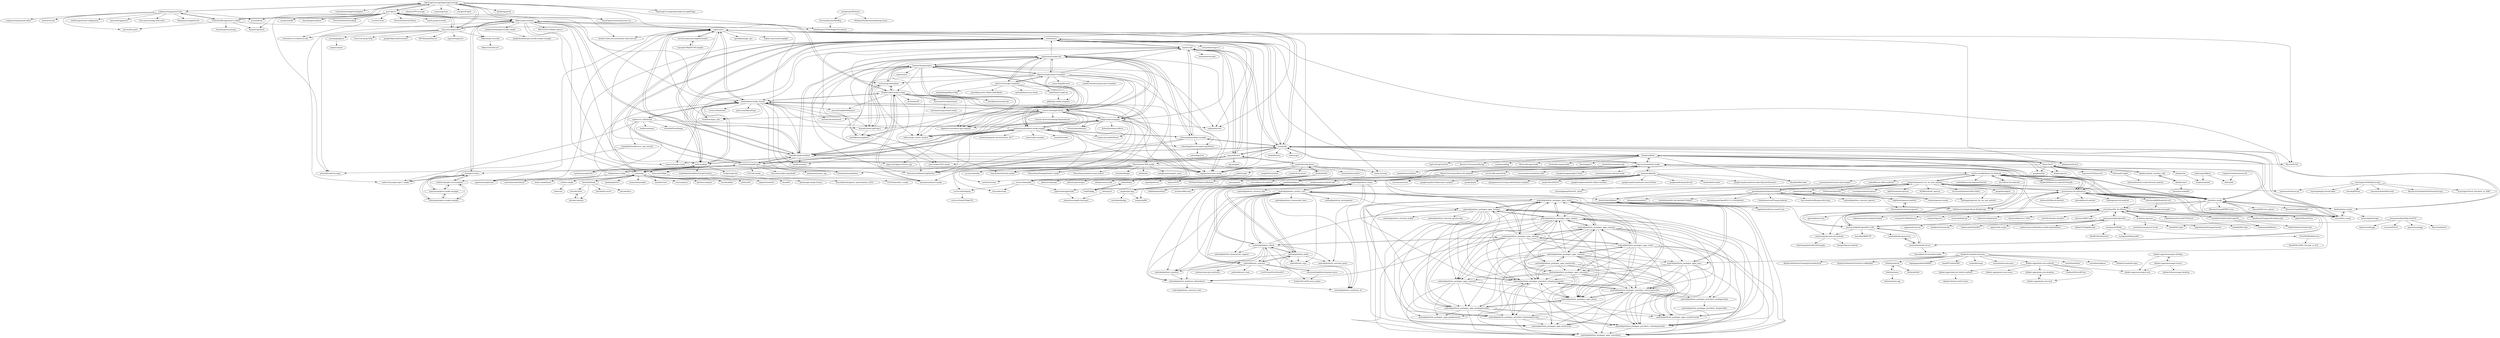 digraph G {
"OpenCppCoverage/OpenCppCoverage" -> "OpenCppCoverage/OpenCppCoveragePlugin"
"OpenCppCoverage/OpenCppCoverage" -> "Caphyon/clang-power-tools"
"OpenCppCoverage/OpenCppCoverage" -> "csoltenborn/GoogleTestAdapter"
"OpenCppCoverage/OpenCppCoverage" -> "gcovr/gcovr"
"OpenCppCoverage/OpenCppCoverage" -> "VioletGiraffe/cppcheck-vs-addin"
"OpenCppCoverage/OpenCppCoverage" -> "microsoft/wil" ["e"=1]
"OpenCppCoverage/OpenCppCoverage" -> "atlaste/CPPCoverage"
"OpenCppCoverage/OpenCppCoverage" -> "myint/cppclean" ["e"=1]
"OpenCppCoverage/OpenCppCoverage" -> "eranpeer/FakeIt" ["e"=1]
"OpenCppCoverage/OpenCppCoverage" -> "bilke/cmake-modules"
"OpenCppCoverage/OpenCppCoverage" -> "SonarOpenCommunity/sonar-cxx" ["e"=1]
"OpenCppCoverage/OpenCppCoverage" -> "linux-test-project/lcov"
"OpenCppCoverage/OpenCppCoverage" -> "KindDragon/vld" ["e"=1]
"OpenCppCoverage/OpenCppCoverage" -> "sakra/cotire"
"OpenCppCoverage/OpenCppCoverage" -> "KindDragon/CPPDebuggerVisualizers"
"larsch/cmake-precompiled-header" -> "nanoant/CMakePCHCompiler"
"larsch/cmake-precompiled-header" -> "sakra/cotire"
"nanoant/CMakePCHCompiler" -> "larsch/cmake-precompiled-header"
"ruslo/CGold" -> "cginternals/cmake-init"
"ruslo/CGold" -> "ruslo/hunter"
"ruslo/CGold" -> "ruslo/polly"
"ruslo/CGold" -> "toeb/moderncmake"
"ruslo/CGold" -> "onqtam/awesome-cmake" ["e"=1]
"ruslo/CGold" -> "Lectem/cpp-boilerplate"
"ruslo/CGold" -> "kracejic/cleanCppProject"
"ruslo/CGold" -> "cpp-pm/hunter"
"ruslo/CGold" -> "forexample/package-example"
"ruslo/CGold" -> "pr0g/cmake-examples"
"ruslo/CGold" -> "cheshirekow/cmake_format"
"sakra/cotire" -> "ruslo/hunter"
"sakra/cotire" -> "larsch/cmake-precompiled-header"
"sakra/cotire" -> "rpavlik/cmake-modules"
"sakra/cotire" -> "toeb/cmakepp"
"sakra/cotire" -> "ruslo/polly"
"sakra/cotire" -> "cheshirekow/cmake_format"
"sakra/cotire" -> "include-what-you-use/include-what-you-use" ["e"=1]
"sakra/cotire" -> "onqtam/awesome-cmake" ["e"=1]
"sakra/cotire" -> "onqtam/doctest" ["e"=1]
"sakra/cotire" -> "foonathan/type_safe" ["e"=1]
"sakra/cotire" -> "apolukhin/magic_get" ["e"=1]
"sakra/cotire" -> "mikael-s-persson/templight" ["e"=1]
"sakra/cotire" -> "Microsoft/GSL" ["e"=1]
"sakra/cotire" -> "philsquared/Catch" ["e"=1]
"sakra/cotire" -> "cppformat/cppformat" ["e"=1]
"android-ndk/ndk" -> "taka-no-me/android-cmake"
"android-ndk/ndk" -> "googlesamples/android-ndk" ["e"=1]
"android-ndk/ndk" -> "googlesamples/android-audio-high-performance" ["e"=1]
"android-ndk/ndk" -> "spotify/JniHelpers"
"android-ndk/ndk" -> "KeepSafe/ReLinker" ["e"=1]
"android-ndk/ndk" -> "googlesamples/vulkan-basic-samples" ["e"=1]
"android-ndk/ndk" -> "android/platform_bionic"
"android-ndk/ndk" -> "xroche/coffeecatch" ["e"=1]
"android-ndk/ndk" -> "google/gapid" ["e"=1]
"android-ndk/ndk" -> "playgameservices/cpp-android-basic-samples" ["e"=1]
"android-ndk/ndk" -> "projectNe10/Ne10" ["e"=1]
"android-ndk/ndk" -> "googlesamples/android-vulkan-tutorials" ["e"=1]
"android-ndk/ndk" -> "googlesamples/android-Camera2Video" ["e"=1]
"android-ndk/ndk" -> "google/android-gradle-dsl" ["e"=1]
"android-ndk/ndk" -> "facebook/SoLoader" ["e"=1]
"moritz-wundke/Boost-for-Android" -> "dec1/Boost-for-Android"
"moritz-wundke/Boost-for-Android" -> "leenjewel/openssl_for_ios_and_android"
"moritz-wundke/Boost-for-Android" -> "faithfracture/Apple-Boost-BuildScript"
"moritz-wundke/Boost-for-Android" -> "PurpleI2P/Boost-for-Android-Prebuilt"
"moritz-wundke/Boost-for-Android" -> "danoli3/ofxiOSBoost"
"moritz-wundke/Boost-for-Android" -> "gcesarmza/curl-android-ios"
"moritz-wundke/Boost-for-Android" -> "taka-no-me/android-cmake"
"moritz-wundke/Boost-for-Android" -> "leetal/ios-cmake"
"moritz-wundke/Boost-for-Android" -> "pelya/libiconv-libicu-android"
"moritz-wundke/Boost-for-Android" -> "tsaarni/android-native-egl-example"
"moritz-wundke/Boost-for-Android" -> "emileb/Boost-for-Android-Prebuilt"
"skabbes/mx3" -> "skabbes/uikonf_coredata_talk"
"skabbes/mx3" -> "lexrus/ios-makefile" ["e"=1]
"skabbes/uikonf_coredata_talk" -> "libmx3/mx3"
"skabbes/uikonf_coredata_talk" -> "skabbes/mx3"
"StableCoder/cmake-scripts" -> "cheshirekow/cmake_format"
"StableCoder/cmake-scripts" -> "bilke/cmake-modules"
"StableCoder/cmake-scripts" -> "arsenm/sanitizers-cmake"
"StableCoder/cmake-scripts" -> "TheLartians/Format.cmake"
"StableCoder/cmake-scripts" -> "Lectem/cpp-boilerplate"
"StableCoder/cmake-scripts" -> "Sarcasm/run-clang-format"
"StableCoder/cmake-scripts" -> "friendlyanon/cmake-init" ["e"=1]
"StableCoder/cmake-scripts" -> "bernedom/SI" ["e"=1]
"StableCoder/cmake-scripts" -> "cpm-cmake/CPM.cmake" ["e"=1]
"StableCoder/cmake-scripts" -> "filipdutescu/modern-cpp-template" ["e"=1]
"StableCoder/cmake-scripts" -> "TheLartians/CPM.cmake"
"StableCoder/cmake-scripts" -> "TheLartians/PackageProject.cmake"
"StableCoder/cmake-scripts" -> "lefticus/cpp_starter_project" ["e"=1]
"StableCoder/cmake-scripts" -> "rpavlik/cmake-modules"
"StableCoder/cmake-scripts" -> "aras-p/ClangBuildAnalyzer" ["e"=1]
"cginternals/cmake-init" -> "kigster/cmake-project-template"
"cginternals/cmake-init" -> "forexample/package-example"
"cginternals/cmake-init" -> "onqtam/awesome-cmake" ["e"=1]
"cginternals/cmake-init" -> "district10/cmake-templates"
"cginternals/cmake-init" -> "ruslo/CGold"
"cginternals/cmake-init" -> "pr0g/cmake-examples"
"cginternals/cmake-init" -> "vector-of-bool/pitchfork"
"cginternals/cmake-init" -> "rpavlik/cmake-modules"
"cginternals/cmake-init" -> "friendlyanon/cmake-init" ["e"=1]
"cginternals/cmake-init" -> "filipdutescu/modern-cpp-template" ["e"=1]
"cginternals/cmake-init" -> "lefticus/cpp_starter_project" ["e"=1]
"cginternals/cmake-init" -> "kartikkumar/cppbase"
"cginternals/cmake-init" -> "bsamseth/cpp-project"
"cginternals/cmake-init" -> "robotology/how-to-export-cpp-library"
"cginternals/cmake-init" -> "ruslo/hunter"
"leetal/ios-cmake" -> "sheldonth/ios-cmake"
"leetal/ios-cmake" -> "cristeab/ios-cmake"
"leetal/ios-cmake" -> "ruslo/polly"
"leetal/ios-cmake" -> "taka-no-me/android-cmake"
"leetal/ios-cmake" -> "x2on/OpenSSL-for-iPhone"
"leetal/ios-cmake" -> "leenjewel/openssl_for_ios_and_android"
"leetal/ios-cmake" -> "dropbox/djinni"
"leetal/ios-cmake" -> "kewlbear/FFmpeg-iOS-build-script" ["e"=1]
"leetal/ios-cmake" -> "faithfracture/Apple-Boost-BuildScript"
"leetal/ios-cmake" -> "moritz-wundke/Boost-for-Android"
"leetal/ios-cmake" -> "zhaowd2001/tvm_phone"
"leetal/ios-cmake" -> "KhronosGroup/MoltenVK" ["e"=1]
"leetal/ios-cmake" -> "gdbinit/MachOView" ["e"=1]
"leetal/ios-cmake" -> "KhronosGroup/SPIRV-Cross" ["e"=1]
"leetal/ios-cmake" -> "gcesarmza/curl-android-ios"
"rpavlik/cmake-modules" -> "bilke/cmake-modules"
"rpavlik/cmake-modules" -> "sakra/cotire"
"rpavlik/cmake-modules" -> "Eyescale/CMake"
"rpavlik/cmake-modules" -> "ruslo/hunter"
"rpavlik/cmake-modules" -> "cginternals/cmake-init"
"rpavlik/cmake-modules" -> "toeb/cmakepp"
"rpavlik/cmake-modules" -> "onqtam/awesome-cmake" ["e"=1]
"rpavlik/cmake-modules" -> "ruslo/polly"
"rpavlik/cmake-modules" -> "StableCoder/cmake-scripts"
"rpavlik/cmake-modules" -> "cheshirekow/cmake_format"
"rpavlik/cmake-modules" -> "pabloariasal/modern-cmake-sample"
"rpavlik/cmake-modules" -> "pr0g/cmake-examples"
"rpavlik/cmake-modules" -> "nholthaus/units" ["e"=1]
"rpavlik/cmake-modules" -> "approvals/ApprovalTests.cpp" ["e"=1]
"rpavlik/cmake-modules" -> "Crascit/DownloadProject"
"leenjewel/openssl_for_ios_and_android" -> "GitPhoenix/OpenSSL"
"leenjewel/openssl_for_ios_and_android" -> "gcesarmza/curl-android-ios"
"leenjewel/openssl_for_ios_and_android" -> "moritz-wundke/Boost-for-Android"
"leenjewel/openssl_for_ios_and_android" -> "jasonacox/Build-OpenSSL-cURL"
"leenjewel/openssl_for_ios_and_android" -> "lizhangqu/openssl_for_ios_and_android"
"leenjewel/openssl_for_ios_and_android" -> "robertying/openssl-curl-android"
"leenjewel/openssl_for_ios_and_android" -> "x2on/OpenSSL-for-iPhone"
"leenjewel/openssl_for_ios_and_android" -> "leetal/ios-cmake"
"leenjewel/openssl_for_ios_and_android" -> "guardianproject/openssl-android"
"leenjewel/openssl_for_ios_and_android" -> "janbar/openssl-cmake"
"leenjewel/openssl_for_ios_and_android" -> "cocochpie/android-openssl"
"leenjewel/openssl_for_ios_and_android" -> "ph4r05/android-openssl"
"leenjewel/openssl_for_ios_and_android" -> "KDAB/android_openssl" ["e"=1]
"leenjewel/openssl_for_ios_and_android" -> "ele7enxxh/Android-Inline-Hook" ["e"=1]
"leenjewel/openssl_for_ios_and_android" -> "google/breakpad" ["e"=1]
"LoopPerfect/buckaroo" -> "vector-of-bool/dds"
"LoopPerfect/buckaroo" -> "build2/build2"
"LoopPerfect/buckaroo" -> "cpp-pm/hunter"
"LoopPerfect/buckaroo" -> "conan-io/conan" ["e"=1]
"LoopPerfect/buckaroo" -> "LoopPerfect/neither"
"LoopPerfect/buckaroo" -> "LoopPerfect/rxterm" ["e"=1]
"LoopPerfect/buckaroo" -> "poacpm/poac" ["e"=1]
"LoopPerfect/buckaroo" -> "pfultz2/cget"
"LoopPerfect/buckaroo" -> "metashell/metashell"
"eddyxu/cpp-coveralls" -> "okkez/coveralls-lcov"
"build2/build2" -> "build2/bdep"
"build2/build2" -> "build2/bpkg"
"build2/build2" -> "vector-of-bool/dds"
"build2/build2" -> "mpark/patterns" ["e"=1]
"build2/build2" -> "poacpm/poac" ["e"=1]
"build2/build2" -> "lamarrr/STX" ["e"=1]
"build2/build2" -> "eliaskosunen/scnlib" ["e"=1]
"build2/build2" -> "ned14/outcome" ["e"=1]
"build2/build2" -> "NTSFka/CMakeCxxModules"
"build2/build2" -> "LoopPerfect/buckaroo"
"dropbox/djinni" -> "libmx3/mx3"
"dropbox/djinni" -> "dropbox/json11" ["e"=1]
"dropbox/djinni" -> "leetal/ios-cmake"
"dropbox/djinni" -> "CppCon/CppCon2014" ["e"=1]
"dropbox/djinni" -> "ruslo/polly"
"dropbox/djinni" -> "Reactive-Extensions/RxCpp" ["e"=1]
"dropbox/djinni" -> "google/j2objc" ["e"=1]
"dropbox/djinni" -> "taka-no-me/android-cmake"
"dropbox/djinni" -> "sandym/swiftpp"
"dropbox/djinni" -> "philsquared/Catch" ["e"=1]
"dropbox/djinni" -> "Microsoft/cpprestsdk" ["e"=1]
"dropbox/djinni" -> "facebook/componentkit" ["e"=1]
"dropbox/djinni" -> "Microsoft/GSL" ["e"=1]
"dropbox/djinni" -> "rbock/sqlpp11" ["e"=1]
"dropbox/djinni" -> "KeepSafe/ReLinker" ["e"=1]
"ruslo/hunter" -> "ruslo/polly"
"ruslo/hunter" -> "cpp-pm/hunter"
"ruslo/hunter" -> "sakra/cotire"
"ruslo/hunter" -> "iauns/cpm"
"ruslo/hunter" -> "conan-io/conan" ["e"=1]
"ruslo/hunter" -> "Crascit/DownloadProject"
"ruslo/hunter" -> "foonathan/type_safe" ["e"=1]
"ruslo/hunter" -> "Microsoft/GSL" ["e"=1]
"ruslo/hunter" -> "toeb/cmakepp"
"ruslo/hunter" -> "ericniebler/range-v3" ["e"=1]
"ruslo/hunter" -> "onqtam/awesome-cmake" ["e"=1]
"ruslo/hunter" -> "onqtam/doctest" ["e"=1]
"ruslo/hunter" -> "cppformat/cppformat" ["e"=1]
"ruslo/hunter" -> "rpavlik/cmake-modules"
"ruslo/hunter" -> "ruslo/CGold"
"gcesarmza/curl-android-ios" -> "sinofool/build-libcurl-ios"
"gcesarmza/curl-android-ios" -> "jasonacox/Build-OpenSSL-cURL"
"gcesarmza/curl-android-ios" -> "leenjewel/openssl_for_ios_and_android"
"gcesarmza/curl-android-ios" -> "robertying/openssl-curl-android"
"gcesarmza/curl-android-ios" -> "hiteshsondhi88/android-curl"
"gcesarmza/curl-android-ios" -> "biasedbit/curl-ios-build-scripts"
"gcesarmza/curl-android-ios" -> "shishuo365/libcurl-android"
"gcesarmza/curl-android-ios" -> "danoli3/ofxiOSBoost"
"gcesarmza/curl-android-ios" -> "moritz-wundke/Boost-for-Android"
"gcesarmza/curl-android-ios" -> "x2on/OpenSSL-for-iPhone"
"gcesarmza/curl-android-ios" -> "byhook/libcurl-android"
"gcesarmza/curl-android-ios" -> "liudongmiao/curl-android"
"gcesarmza/curl-android-ios" -> "taka-no-me/android-cmake"
"gcesarmza/curl-android-ios" -> "cristeab/ios-cmake"
"gcesarmza/curl-android-ios" -> "leetal/ios-cmake"
"sinofool/build-libcurl-ios" -> "sinofool/build-openssl-ios"
"sinofool/build-libcurl-ios" -> "gcesarmza/curl-android-ios"
"sinofool/build-libcurl-ios" -> "biasedbit/curl-ios-build-scripts"
"sinofool/build-libcurl-ios" -> "jasonacox/Build-OpenSSL-cURL"
"district10/cmake-templates" -> "cginternals/cmake-init"
"district10/cmake-templates" -> "euler0/mini-cmake-qt"
"district10/cmake-templates" -> "kigster/cmake-project-template"
"district10/cmake-templates" -> "daodaoliang/NBaseUiKit" ["e"=1]
"district10/cmake-templates" -> "giddie/qt-cmake-template"
"district10/cmake-templates" -> "jasondegraw/Qt-CMake-HelloWorld"
"district10/cmake-templates" -> "sprinfall/boost-asio-study" ["e"=1]
"klinker-apps/pulse-sms-android" -> "klinker-apps/pulse-sms-desktop"
"klinker-apps/pulse-sms-android" -> "klinker-apps/pulse-sms-web"
"klinker-apps/pulse-sms-android" -> "klinker-apps/pulse-sms-issues"
"klinker-apps/pulse-sms-android" -> "klinker-apps/talon-for-twitter-android"
"klinker-apps/pulse-sms-android" -> "klinker-apps/messenger-web"
"klinker-apps/pulse-sms-android" -> "VladimirWrites/BLTaxi" ["e"=1]
"bsamseth/cpp-project" -> "Lectem/cpp-boilerplate"
"bsamseth/cpp-project" -> "filipdutescu/modern-cpp-template" ["e"=1]
"bsamseth/cpp-project" -> "kracejic/cleanCppProject"
"bsamseth/cpp-project" -> "kigster/cmake-project-template"
"bsamseth/cpp-project" -> "cginternals/cmake-init"
"bsamseth/cpp-project" -> "pabloariasal/modern-cmake-sample"
"bsamseth/cpp-project" -> "TheLartians/ModernCppStarter" ["e"=1]
"bsamseth/cpp-project" -> "lefticus/cpp_starter_project" ["e"=1]
"bsamseth/cpp-project" -> "cpm-cmake/CPM.cmake" ["e"=1]
"bsamseth/cpp-project" -> "kartikkumar/cppbase"
"bsamseth/cpp-project" -> "StableCoder/cmake-scripts"
"bsamseth/cpp-project" -> "pr0g/cmake-examples"
"bsamseth/cpp-project" -> "onqtam/awesome-cmake" ["e"=1]
"bsamseth/cpp-project" -> "mpusz/units" ["e"=1]
"bsamseth/cpp-project" -> "onqtam/doctest" ["e"=1]
"Caphyon/clang-power-tools" -> "Caphyon/clang-format-editor"
"Caphyon/clang-power-tools" -> "frerich/clcache" ["e"=1]
"Caphyon/clang-power-tools" -> "microsoft/vcperf" ["e"=1]
"Caphyon/clang-power-tools" -> "OpenCppCoverage/OpenCppCoverage"
"Caphyon/clang-power-tools" -> "zed0/clang-format-configurator"
"Caphyon/clang-power-tools" -> "microsoft/cppwin32" ["e"=1]
"Caphyon/clang-power-tools" -> "llvm-mirror/clang-tools-extra" ["e"=1]
"Caphyon/clang-power-tools" -> "microsoft/wil" ["e"=1]
"Caphyon/clang-power-tools" -> "Viladoman/CompileScore" ["e"=1]
"Caphyon/clang-power-tools" -> "VioletGiraffe/cppcheck-vs-addin"
"pr0g/cmake-examples" -> "vector-of-bool/pitchfork"
"pr0g/cmake-examples" -> "onqtam/awesome-cmake" ["e"=1]
"pr0g/cmake-examples" -> "cginternals/cmake-init"
"pr0g/cmake-examples" -> "filipdutescu/modern-cpp-template" ["e"=1]
"pr0g/cmake-examples" -> "pabloariasal/modern-cmake-sample"
"pr0g/cmake-examples" -> "p-ranav/tabulate" ["e"=1]
"pr0g/cmake-examples" -> "lefticus/cpp_starter_project" ["e"=1]
"pr0g/cmake-examples" -> "serge-sans-paille/frozen" ["e"=1]
"pr0g/cmake-examples" -> "cheshirekow/cmake_format"
"pr0g/cmake-examples" -> "onqtam/doctest" ["e"=1]
"pr0g/cmake-examples" -> "kracejic/cleanCppProject"
"pr0g/cmake-examples" -> "eliaskosunen/scnlib" ["e"=1]
"pr0g/cmake-examples" -> "TartanLlama/optional" ["e"=1]
"pr0g/cmake-examples" -> "TheLartians/ModernCppStarter" ["e"=1]
"pr0g/cmake-examples" -> "Kobzol/hardware-effects" ["e"=1]
"cheshirekow/cmake_format" -> "conan-io/cmake-conan" ["e"=1]
"cheshirekow/cmake_format" -> "sakra/cotire"
"cheshirekow/cmake_format" -> "aras-p/ClangBuildAnalyzer" ["e"=1]
"cheshirekow/cmake_format" -> "vector-of-bool/pitchfork"
"cheshirekow/cmake_format" -> "foonathan/type_safe" ["e"=1]
"cheshirekow/cmake_format" -> "joboccara/NamedType" ["e"=1]
"cheshirekow/cmake_format" -> "ainfosec/ci_helloworld"
"cheshirekow/cmake_format" -> "TheLartians/Format.cmake"
"cheshirekow/cmake_format" -> "foonathan/standardese" ["e"=1]
"cheshirekow/cmake_format" -> "TartanLlama/expected" ["e"=1]
"cheshirekow/cmake_format" -> "StableCoder/cmake-scripts"
"cheshirekow/cmake_format" -> "toeb/cmakepp"
"cheshirekow/cmake_format" -> "nholthaus/units" ["e"=1]
"cheshirekow/cmake_format" -> "ned14/outcome" ["e"=1]
"cheshirekow/cmake_format" -> "vector-of-bool/cmrc" ["e"=1]
"taka-no-me/android-cmake" -> "cristeab/ios-cmake"
"taka-no-me/android-cmake" -> "ruslo/polly"
"taka-no-me/android-cmake" -> "leetal/ios-cmake"
"taka-no-me/android-cmake" -> "android-ndk/ndk"
"taka-no-me/android-cmake" -> "googlesamples/android-ndk" ["e"=1]
"taka-no-me/android-cmake" -> "ruslo/hunter"
"taka-no-me/android-cmake" -> "MysticTreeGames/Boost-for-Android"
"taka-no-me/android-cmake" -> "sh1r0/caffe-android-lib" ["e"=1]
"taka-no-me/android-cmake" -> "crystax/android-platform-ndk"
"taka-no-me/android-cmake" -> "dropbox/djinni"
"taka-no-me/android-cmake" -> "moritz-wundke/Boost-for-Android"
"taka-no-me/android-cmake" -> "spotify/JniHelpers"
"taka-no-me/android-cmake" -> "gcesarmza/curl-android-ios"
"taka-no-me/android-cmake" -> "danginsburg/opengles3-book" ["e"=1]
"taka-no-me/android-cmake" -> "LaurentGomila/qt-android-cmake" ["e"=1]
"GiovanniDicanio/WinReg" -> "KindDragon/CPPDebuggerVisualizers"
"x2on/OpenSSL-for-iPhone" -> "krzyzanowskim/OpenSSL"
"x2on/OpenSSL-for-iPhone" -> "kewlbear/FFmpeg-iOS-build-script" ["e"=1]
"x2on/OpenSSL-for-iPhone" -> "st3fan/ios-openssl"
"x2on/OpenSSL-for-iPhone" -> "robbiehanson/CocoaAsyncSocket" ["e"=1]
"x2on/OpenSSL-for-iPhone" -> "swisspol/GCDWebServer" ["e"=1]
"x2on/OpenSSL-for-iPhone" -> "steipete/Aspects" ["e"=1]
"x2on/OpenSSL-for-iPhone" -> "facebook/fishhook" ["e"=1]
"x2on/OpenSSL-for-iPhone" -> "ZipArchive/ZipArchive" ["e"=1]
"x2on/OpenSSL-for-iPhone" -> "ideawu/Objective-C-RSA" ["e"=1]
"x2on/OpenSSL-for-iPhone" -> "nst/iOS-Runtime-Headers" ["e"=1]
"x2on/OpenSSL-for-iPhone" -> "kstenerud/KSCrash" ["e"=1]
"x2on/OpenSSL-for-iPhone" -> "gdbinit/MachOView" ["e"=1]
"x2on/OpenSSL-for-iPhone" -> "rmaddy/VerifyStoreReceiptiOS"
"x2on/OpenSSL-for-iPhone" -> "robotmedia/RMStore" ["e"=1]
"x2on/OpenSSL-for-iPhone" -> "robbiehanson/CocoaHTTPServer" ["e"=1]
"guardianproject/openssl-android" -> "eighthave/openssl-android"
"guardianproject/openssl-android" -> "fries/android-external-openssl"
"guardianproject/openssl-android" -> "jahrome/curl-android"
"guardianproject/openssl-android" -> "emileb/OpenSSL-for-Android-Prebuilt"
"guardianproject/openssl-android" -> "aluvalasuman/OpenSSL1.0.1cForAndroid"
"guardianproject/openssl-android" -> "OnlyInAmerica/FFmpeg-Android" ["e"=1]
"guardianproject/openssl-android" -> "cine-io/android-ffmpeg-with-rtmp" ["e"=1]
"guardianproject/openssl-android" -> "android/platform_external_openssl"
"guardianproject/openssl-android" -> "leenjewel/openssl_for_ios_and_android"
"linux-test-project/lcov" -> "gcovr/gcovr"
"linux-test-project/lcov" -> "eriwen/lcov-to-cobertura-xml"
"linux-test-project/lcov" -> "bilke/cmake-modules"
"linux-test-project/lcov" -> "linux-test-project/ltp" ["e"=1]
"linux-test-project/lcov" -> "eddyxu/cpp-coveralls"
"linux-test-project/lcov" -> "jonreid/XcodeCoverage" ["e"=1]
"linux-test-project/lcov" -> "OpenCppCoverage/OpenCppCoverage"
"linux-test-project/lcov" -> "yanxiangyfg/gcov"
"linux-test-project/lcov" -> "google/libprotobuf-mutator" ["e"=1]
"linux-test-project/lcov" -> "RPGillespie6/fastcov"
"linux-test-project/lcov" -> "cpputest/cpputest" ["e"=1]
"arsenm/sanitizers-cmake" -> "StableCoder/cmake-scripts"
"krzyzanowskim/ObjectivePGP" -> "kryptco/swift-pgp"
"krzyzanowskim/ObjectivePGP" -> "lucanaef/PGPro"
"krzyzanowskim/ObjectivePGP" -> "upnext/unnetpgp"
"krzyzanowskim/ObjectivePGP" -> "Ben-G/Validated" ["e"=1]
"krzyzanowskim/ObjectivePGP" -> "hohl/MIHCrypto"
"forexample/package-example" -> "cginternals/cmake-init"
"forexample/package-example" -> "pabloariasal/modern-cmake-sample"
"forexample/package-example" -> "robotology/how-to-export-cpp-library"
"forexample/package-example" -> "ruslo/polly"
"forexample/package-example" -> "arsenm/sanitizers-cmake"
"forexample/package-example" -> "ruslo/CGold"
"forexample/package-example" -> "foonathan/standardese" ["e"=1]
"libmx3/mx3" -> "dropbox/djinni"
"libmx3/mx3" -> "skabbes/uikonf_coredata_talk"
"libmx3/mx3" -> "mevansam/cmoss"
"libmx3/mx3" -> "gcesarmza/curl-android-ios"
"libmx3/mx3" -> "dropbox/json11" ["e"=1]
"libmx3/mx3" -> "dropbox/nn"
"libmx3/mx3" -> "jonreid/XcodeCoverage" ["e"=1]
"libmx3/mx3" -> "google/j2objc" ["e"=1]
"libmx3/mx3" -> "hamcrest/OCHamcrest" ["e"=1]
"libmx3/mx3" -> "ruslo/polly"
"libmx3/mx3" -> "kittinunf/Cookpit"
"ainfosec/ci_helloworld" -> "cheshirekow/cmake_format"
"ainfosec/ci_helloworld" -> "codecov/example-cpp11-cmake"
"ainfosec/ci_helloworld" -> "martinmoene/gsl-lite" ["e"=1]
"ainfosec/ci_helloworld" -> "richelbilderbeek/travis_cpp_tutorial"
"ainfosec/ci_helloworld" -> "nickbruun/hayai" ["e"=1]
"ainfosec/ci_helloworld" -> "kracejic/cleanCppProject"
"ainfosec/ci_helloworld" -> "tcbrindle/NanoRange" ["e"=1]
"CaptainCrowbar/unicorn-lib" -> "ufal/unilib"
"MysticTreeGames/Boost-for-Android" -> "mevansam/cmoss"
"MysticTreeGames/Boost-for-Android" -> "taka-no-me/android-cmake"
"MysticTreeGames/Boost-for-Android" -> "mgrebenets/boost-xcode5-iosx"
"MysticTreeGames/Boost-for-Android" -> "sorccu/Boost-for-Android"
"MysticTreeGames/Boost-for-Android" -> "danoli3/ofxiOSBoost"
"yanxiangyfg/gcov" -> "tejainece/gcov"
"android/platform_bionic" -> "android/platform_hardware_libhardware"
"android/platform_bionic" -> "android/platform_system_core"
"android/platform_bionic" -> "android/platform_dalvik"
"android/platform_bionic" -> "android/platform_build"
"android/platform_bionic" -> "android/platform_hardware_ril"
"android/platform_bionic" -> "android/platform_external_skia"
"android/platform_bionic" -> "android/platform_packages_providers_telephonyprovider"
"android/platform_bionic" -> "android/platform_external_qemu"
"android/platform_bionic" -> "android/platform_manifest"
"android/platform_bionic" -> "android/kernel_common"
"krzyzanowskim/OpenSSL" -> "x2on/OpenSSL-for-iPhone"
"krzyzanowskim/OpenSSL" -> "andrewcbancroft/SwiftyLocalReceiptValidator" ["e"=1]
"krzyzanowskim/OpenSSL" -> "tikhop/TPInAppReceipt" ["e"=1]
"krzyzanowskim/OpenSSL" -> "jasonacox/Build-OpenSSL-cURL"
"krzyzanowskim/OpenSSL" -> "hohl/MIHCrypto"
"krzyzanowskim/OpenSSL" -> "muzipiao/GMObjC"
"krzyzanowskim/OpenSSL" -> "apple/swift-nio-ssl" ["e"=1]
"krzyzanowskim/OpenSSL" -> "bielikb/xcframeworks" ["e"=1]
"krzyzanowskim/OpenSSL" -> "TakeScoop/SwiftyRSA" ["e"=1]
"krzyzanowskim/OpenSSL" -> "apple/swift-crypto" ["e"=1]
"klinker41/android-smsmms" -> "tuenti/SmsRadar" ["e"=1]
"klinker41/android-smsmms" -> "moezbhatti/qksms" ["e"=1]
"klinker41/android-smsmms" -> "android/platform_packages_apps_mms"
"klinker41/android-smsmms" -> "klinker41/android-chips" ["e"=1]
"klinker41/android-smsmms" -> "klinker24/Android-FloatingTutorialActivity" ["e"=1]
"klinker41/android-smsmms" -> "klinker24/Android-TextView-LinkBuilder" ["e"=1]
"klinker41/android-smsmms" -> "felixb/smsdroid"
"klinker41/android-smsmms" -> "klinker-apps/pulse-sms-android"
"klinker41/android-smsmms" -> "kakopappa/AndroidMMS"
"klinker41/android-smsmms" -> "domi007/silentSMS" ["e"=1]
"klinker41/android-smsmms" -> "webianks/msgs"
"klinker41/android-smsmms" -> "slvn/android-aosp-mms"
"mapbox/jni.hpp" -> "spotify/JniHelpers"
"mapbox/jni.hpp" -> "wang-bin/JMI"
"mapbox/jni.hpp" -> "mitchdowd/jnipp"
"gcovr/gcovr" -> "linux-test-project/lcov"
"gcovr/gcovr" -> "bilke/cmake-modules"
"gcovr/gcovr" -> "cheshirekow/cmake_format"
"gcovr/gcovr" -> "OpenCppCoverage/OpenCppCoverage"
"gcovr/gcovr" -> "eriwen/lcov-to-cobertura-xml"
"gcovr/gcovr" -> "SonarOpenCommunity/sonar-cxx" ["e"=1]
"gcovr/gcovr" -> "meekrosoft/fff" ["e"=1]
"gcovr/gcovr" -> "SimonKagstrom/kcov" ["e"=1]
"gcovr/gcovr" -> "ThrowTheSwitch/Ceedling" ["e"=1]
"gcovr/gcovr" -> "danmar/cppcheck" ["e"=1]
"gcovr/gcovr" -> "jonreid/XcodeCoverage" ["e"=1]
"gcovr/gcovr" -> "ccache/ccache" ["e"=1]
"gcovr/gcovr" -> "include-what-you-use/include-what-you-use" ["e"=1]
"gcovr/gcovr" -> "ThrowTheSwitch/CMock" ["e"=1]
"gcovr/gcovr" -> "csmith-project/csmith" ["e"=1]
"richelbilderbeek/travis_cpp_tutorial" -> "codecov/example-cpp11-cmake"
"janbar/openssl-cmake" -> "viaduck/openssl-cmake"
"dropbox/nn" -> "dropbox/miniutf"
"vector-of-bool/pitchfork" -> "vector-of-bool/dds"
"vector-of-bool/pitchfork" -> "vector-of-bool/pmm"
"vector-of-bool/pitchfork" -> "foonathan/type_safe" ["e"=1]
"vector-of-bool/pitchfork" -> "pr0g/cmake-examples"
"vector-of-bool/pitchfork" -> "cheshirekow/cmake_format"
"vector-of-bool/pitchfork" -> "nholthaus/units" ["e"=1]
"vector-of-bool/pitchfork" -> "TartanLlama/expected" ["e"=1]
"vector-of-bool/pitchfork" -> "lefticus/cpp_starter_project" ["e"=1]
"vector-of-bool/pitchfork" -> "TartanLlama/optional" ["e"=1]
"vector-of-bool/pitchfork" -> "filipdutescu/modern-cpp-template" ["e"=1]
"vector-of-bool/pitchfork" -> "cginternals/cmake-init"
"vector-of-bool/pitchfork" -> "TheLartians/ModernCppStarter" ["e"=1]
"vector-of-bool/pitchfork" -> "approvals/ApprovalTests.cpp" ["e"=1]
"vector-of-bool/pitchfork" -> "dascandy/evoke"
"vector-of-bool/pitchfork" -> "tomtom-international/cpp-dependencies" ["e"=1]
"ruslo/polly" -> "ruslo/hunter"
"ruslo/polly" -> "cristeab/ios-cmake"
"ruslo/polly" -> "taka-no-me/android-cmake"
"ruslo/polly" -> "sakra/cotire"
"ruslo/polly" -> "leetal/ios-cmake"
"ruslo/polly" -> "sheldonth/ios-cmake"
"ruslo/polly" -> "cpp-pm/hunter"
"ruslo/polly" -> "ruslo/CGold"
"ruslo/polly" -> "forexample/package-example"
"ruslo/polly" -> "rpavlik/cmake-modules"
"ruslo/polly" -> "dropbox/djinni"
"ruslo/polly" -> "toeb/cmakepp"
"ruslo/polly" -> "stlab/libraries" ["e"=1]
"ruslo/polly" -> "ruslo/sugar"
"ruslo/polly" -> "iauns/cpm"
"mohabouje/WinToast" -> "WindowsNotifications/desktop-toasts"
"mohabouje/WinToast" -> "GiovanniDicanio/WinReg"
"cristeab/ios-cmake" -> "taka-no-me/android-cmake"
"cristeab/ios-cmake" -> "sheldonth/ios-cmake"
"cristeab/ios-cmake" -> "ruslo/polly"
"cristeab/ios-cmake" -> "leetal/ios-cmake"
"muzipiao/GMObjC" -> "muzipiao/GMOpenSSL"
"muzipiao/GMObjC" -> "iFindTA/PBGMService"
"muzipiao/GMObjC" -> "MxABC/DevDataTool" ["e"=1]
"Lectem/cpp-boilerplate" -> "bsamseth/cpp-project"
"Lectem/cpp-boilerplate" -> "kracejic/cleanCppProject"
"Lectem/cpp-boilerplate" -> "kartikkumar/cppbase"
"Lectem/cpp-boilerplate" -> "StableCoder/cmake-scripts"
"android/platform_system_core" -> "android/platform_dalvik"
"android/platform_system_core" -> "android/platform_bionic"
"android/platform_system_core" -> "android/platform_build"
"android/platform_system_core" -> "android/kernel_common"
"android/platform_system_core" -> "android/platform_packages_apps_settings"
"android/platform_system_core" -> "android/platform_frameworks_base" ["e"=1]
"android/platform_system_core" -> "android/platform_hardware_libhardware"
"android/platform_system_core" -> "android/platform_manifest"
"android/platform_system_core" -> "android/platform_hardware_ril"
"android/platform_system_core" -> "android/platform_frameworks_support" ["e"=1]
"android/platform_system_core" -> "android/platform_packages_apps_browser"
"android/platform_system_core" -> "android/platform_development" ["e"=1]
"android/platform_system_core" -> "android/tools_repo"
"android/platform_system_core" -> "android/platform_packages_apps_camera"
"android/platform_system_core" -> "android/platform_packages_apps_email"
"android/platform_dalvik" -> "android/platform_system_core"
"android/platform_dalvik" -> "android/platform_bionic"
"android/platform_dalvik" -> "android/platform_build"
"android/platform_dalvik" -> "android/platform_hardware_libhardware"
"android/platform_dalvik" -> "android/platform_manifest"
"android/platform_dalvik" -> "android/platform_packages_apps_settings"
"android/platform_dalvik" -> "android/platform_external_qemu"
"android/platform_dalvik" -> "android/kernel_common"
"android/platform_dalvik" -> "android/platform_packages_apps_browser"
"android/platform_dalvik" -> "android/platform_hardware_ril"
"android/platform_dalvik" -> "android/platform_frameworks_support" ["e"=1]
"android/platform_dalvik" -> "android/tools_repo"
"s9w/cpp-lit" -> "jrmadsen/compile-time-perf"
"cpp-pm/hunter" -> "ruslo/hunter"
"cpp-pm/hunter" -> "cpp-pm/gate"
"cpp-pm/hunter" -> "ruslo/polly"
"cpp-pm/hunter" -> "cpm-cmake/CPM.cmake" ["e"=1]
"cpp-pm/hunter" -> "conan-io/cmake-conan" ["e"=1]
"cpp-pm/hunter" -> "LoopPerfect/buckaroo"
"cpp-pm/hunter" -> "TheLartians/CPM.cmake"
"cpp-pm/hunter" -> "ruslo/CGold"
"android/platform_packages_apps_camera" -> "android/platform_packages_apps_email"
"android/platform_packages_apps_camera" -> "android/platform_packages_providers_telephonyprovider"
"android/platform_packages_apps_camera" -> "android/platform_packages_providers_contactsprovider"
"android/platform_packages_apps_camera" -> "android/platform_packages_apps_phone"
"android/platform_packages_apps_camera" -> "android/platform_packages_providers_downloadprovider"
"android/platform_packages_apps_camera" -> "android/platform_packages_apps_htmlviewer"
"android/platform_packages_apps_camera" -> "android/platform_packages_apps_launcher"
"android/platform_packages_apps_camera" -> "android/platform_packages_apps_packageinstaller"
"android/platform_packages_apps_camera" -> "android/platform_packages_apps_voicedialer"
"android/platform_packages_apps_camera" -> "android/platform_packages_providers_calendarprovider"
"android/platform_packages_apps_camera" -> "android/platform_packages_apps_browser"
"android/platform_packages_apps_camera" -> "android/platform_packages_apps_contacts"
"android/platform_packages_apps_camera" -> "android/platform_packages_providers_mediaprovider"
"android/platform_packages_apps_camera" -> "android/platform_packages_apps_soundrecorder"
"android/platform_packages_apps_camera" -> "android/platform_packages_apps_calculator"
"android/platform_packages_apps_contacts" -> "android/platform_packages_apps_phone"
"android/platform_packages_apps_contacts" -> "android/platform_packages_providers_contactsprovider"
"android/platform_packages_apps_contacts" -> "android/platform_packages_providers_telephonyprovider"
"android/platform_packages_apps_contacts" -> "android/platform_packages_apps_calendar"
"android/platform_packages_apps_contacts" -> "android/platform_packages_apps_camera"
"android/platform_packages_apps_contacts" -> "android/platform_packages_apps_email"
"android/platform_packages_apps_contacts" -> "android/platform_packages_apps_browser"
"android/platform_packages_apps_contacts" -> "android/platform_packages_apps_launcher"
"android/platform_packages_apps_contacts" -> "android/platform_packages_apps_alarmclock"
"android/platform_packages_apps_contacts" -> "android/platform_packages_apps_mms"
"android/platform_packages_apps_contacts" -> "android/platform_packages_apps_settings"
"android/platform_packages_apps_contacts" -> "android/platform_packages_providers_calendarprovider"
"android/platform_packages_apps_contacts" -> "android/platform_packages_apps_calculator"
"android/platform_packages_apps_contacts" -> "android/platform_packages_apps_music"
"android/platform_packages_apps_contacts" -> "android/platform_packages_apps_voicedialer"
"android/platform_packages_apps_email" -> "android/platform_packages_apps_voicedialer"
"android/platform_packages_apps_email" -> "android/platform_packages_apps_phone"
"android/platform_packages_apps_email" -> "android/platform_packages_apps_packageinstaller"
"android/platform_packages_apps_email" -> "android/platform_packages_apps_htmlviewer"
"android/platform_packages_apps_email" -> "android/platform_packages_providers_telephonyprovider"
"android/platform_packages_apps_email" -> "android/platform_packages_apps_camera"
"android/platform_packages_apps_email" -> "android/platform_packages_apps_soundrecorder"
"android/platform_packages_apps_email" -> "android/platform_packages_providers_downloadprovider"
"android/platform_packages_apps_email" -> "android/platform_packages_apps_browser"
"android/platform_packages_apps_email" -> "android/platform_packages_providers_calendarprovider"
"android/platform_packages_apps_email" -> "android/platform_packages_apps_mms"
"android/platform_packages_apps_launcher" -> "android/platform_packages_apps_googlesearch"
"android/platform_packages_apps_launcher" -> "android/platform_packages_apps_voicedialer"
"android/platform_packages_apps_launcher" -> "android/platform_packages_apps_soundrecorder"
"android/platform_packages_apps_launcher" -> "android/platform_packages_apps_phone"
"android/platform_packages_apps_launcher" -> "android/platform_packages_apps_packageinstaller"
"android/platform_packages_apps_phone" -> "android/platform_packages_providers_telephonyprovider"
"android/platform_packages_apps_phone" -> "android/platform_packages_providers_calendarprovider"
"android/platform_packages_apps_phone" -> "android/platform_packages_providers_contactsprovider"
"android/platform_packages_apps_phone" -> "android/platform_packages_apps_packageinstaller"
"spotify/JniHelpers" -> "mapbox/jni.hpp"
"spotify/JniHelpers" -> "bilibili/jni4android"
"spotify/JniHelpers" -> "android-ndk/ndk"
"spotify/JniHelpers" -> "taka-no-me/android-cmake"
"spotify/JniHelpers" -> "panxw/android-aes-jni"
"spotify/JniHelpers" -> "xroche/coffeecatch" ["e"=1]
"spotify/JniHelpers" -> "wang-bin/JMI"
"jasonacox/Build-OpenSSL-cURL" -> "gcesarmza/curl-android-ios"
"jasonacox/Build-OpenSSL-cURL" -> "sinofool/build-libcurl-ios"
"jasonacox/Build-OpenSSL-cURL" -> "sinofool/build-openssl-ios"
"jasonacox/Build-OpenSSL-cURL" -> "robertying/openssl-curl-android"
"jasonacox/Build-OpenSSL-cURL" -> "leenjewel/openssl_for_ios_and_android"
"jasonacox/Build-OpenSSL-cURL" -> "biasedbit/BBHTTP"
"jasonacox/Build-OpenSSL-cURL" -> "x2on/OpenSSL-for-iPhone"
"jasonacox/Build-OpenSSL-cURL" -> "krzyzanowskim/OpenSSL"
"Sarcasm/run-clang-format" -> "barisione/clang-format-hooks"
"rmaddy/VerifyStoreReceiptiOS" -> "roddi/ValidateStoreReceipt" ["e"=1]
"rmaddy/VerifyStoreReceiptiOS" -> "robotmedia/RMStore" ["e"=1]
"rmaddy/VerifyStoreReceiptiOS" -> "x2on/OpenSSL-for-iPhone"
"weizongwei5/AESJniEncrypt" -> "liumengdeqq/CustomLinker" ["e"=1]
"weizongwei5/AESJniEncrypt" -> "panxw/android-aes-jni"
"weizongwei5/AESJniEncrypt" -> "wtuadn/JNITool" ["e"=1]
"weizongwei5/AESJniEncrypt" -> "chenenyu/AndroidSecurity"
"weizongwei5/AESJniEncrypt" -> "MasonLiuChn/AndroidUltimateEncrypt"
"weizongwei5/AESJniEncrypt" -> "Scavenges/Check_Emulator_In_NDK"
"JuliaLang/utf8proc" -> "dropbox/miniutf"
"JuliaLang/utf8proc" -> "ufal/unilib"
"fries/android-external-openssl" -> "eighthave/openssl-android"
"hiteshsondhi88/android-curl" -> "hiteshsondhi88/androidcurlsample"
"kaizouman/gtest-cmake-example" -> "dmonopoly/gtest-cmake-example"
"kaizouman/gtest-cmake-example" -> "snikulov/google-test-examples"
"kaizouman/gtest-cmake-example" -> "bast/gtest-demo"
"VioletGiraffe/cppcheck-vs-addin" -> "KindDragon/CPPDebuggerVisualizers"
"VioletGiraffe/cppcheck-vs-addin" -> "Caphyon/clang-power-tools"
"VioletGiraffe/cppcheck-vs-addin" -> "OpenCppCoverage/OpenCppCoverage"
"VioletGiraffe/cppcheck-vs-addin" -> "VerySleepy/verysleepy" ["e"=1]
"VioletGiraffe/cppcheck-vs-addin" -> "danmar/cppcheck" ["e"=1]
"VioletGiraffe/cppcheck-vs-addin" -> "microsoft/vcperf" ["e"=1]
"dmonopoly/gtest-cmake-example" -> "snikulov/google-test-examples"
"dmonopoly/gtest-cmake-example" -> "kaizouman/gtest-cmake-example"
"dmonopoly/gtest-cmake-example" -> "bast/gtest-demo"
"euler0/mini-cmake-qt" -> "giddie/qt-cmake-template"
"snikulov/google-test-examples" -> "dmonopoly/gtest-cmake-example"
"snikulov/google-test-examples" -> "kaizouman/gtest-cmake-example"
"snikulov/google-test-examples" -> "bast/gtest-demo"
"st3fan/ios-openssl" -> "jslim89/RSA-objc"
"st3fan/ios-openssl" -> "x2on/OpenSSL-for-iPhone"
"st3fan/ios-openssl" -> "michaeltyson/openssl-xcode"
"st3fan/ios-openssl" -> "angelolloqui/AGImageChecker" ["e"=1]
"android/platform_packages_apps_settings" -> "android/platform_packages_apps_phone"
"android/platform_packages_apps_settings" -> "android/platform_packages_apps_packageinstaller"
"android/platform_packages_apps_settings" -> "android/platform_packages_apps_camera"
"android/platform_packages_apps_settings" -> "android/platform_packages_apps_email"
"android/platform_packages_apps_settings" -> "android/platform_packages_apps_browser"
"android/platform_packages_apps_settings" -> "android/platform_packages_apps_music"
"android/platform_packages_apps_settings" -> "android/platform_packages_apps_contacts"
"android/platform_packages_apps_settings" -> "android/platform_packages_providers_contactsprovider"
"android/platform_packages_apps_settings" -> "android/platform_system_core"
"android/platform_packages_apps_settings" -> "android/platform_packages_apps_launcher"
"android/platform_packages_apps_settings" -> "android/platform_dalvik"
"android/platform_packages_apps_settings" -> "android/platform_packages_apps_mms"
"android/platform_packages_apps_settings" -> "android/platform_packages_apps_alarmclock"
"android/platform_packages_apps_settings" -> "android/platform_packages_providers_telephonyprovider"
"android/platform_packages_apps_settings" -> "android/platform_hardware_libhardware"
"klinker-apps/talon-for-twitter-android" -> "klinker24/talon-twitter-holo"
"klinker-apps/messenger-desktop" -> "klinker-apps/messenger-web"
"klinker-apps/messenger-desktop" -> "klinker-apps/messenger-issues"
"kigster/cmake-project-template" -> "cginternals/cmake-init"
"kigster/cmake-project-template" -> "bsamseth/cpp-project"
"kigster/cmake-project-template" -> "district10/cmake-templates"
"kigster/cmake-project-template" -> "vector-of-bool/pitchfork"
"kigster/cmake-project-template" -> "filipdutescu/modern-cpp-template" ["e"=1]
"kigster/cmake-project-template" -> "pabloariasal/modern-cmake-sample"
"kigster/cmake-project-template" -> "TheLartians/ModernCppStarter" ["e"=1]
"kigster/cmake-project-template" -> "ruslo/CGold"
"kigster/cmake-project-template" -> "madduci/moderncpp-project-template"
"kigster/cmake-project-template" -> "kartikkumar/cppbase"
"kigster/cmake-project-template" -> "Lectem/cpp-boilerplate"
"kigster/cmake-project-template" -> "onqtam/awesome-cmake" ["e"=1]
"kigster/cmake-project-template" -> "pr0g/cmake-examples"
"kigster/cmake-project-template" -> "lefticus/cpp_starter_project" ["e"=1]
"kigster/cmake-project-template" -> "moya-lang/Allocator" ["e"=1]
"danoli3/ofxiOSBoost" -> "faithfracture/Apple-Boost-BuildScript"
"danoli3/ofxiOSBoost" -> "mgrebenets/boost-xcode5-iosx"
"vector-of-bool/dds" -> "vector-of-bool/pmm"
"vector-of-bool/dds" -> "dascandy/evoke"
"vector-of-bool/dds" -> "vector-of-bool/pitchfork"
"vector-of-bool/dds" -> "cppinclude/cppinclude"
"kracejic/cleanCppProject" -> "Lectem/cpp-boilerplate"
"kracejic/cleanCppProject" -> "kartikkumar/cppbase"
"kracejic/cleanCppProject" -> "bsamseth/cpp-project"
"Orphis/boost-cmake" -> "boost-cmake/boost"
"Orphis/boost-cmake" -> "Crascit/DownloadProject"
"Orphis/boost-cmake" -> "mariusbancila/stduuid" ["e"=1]
"Orphis/boost-cmake" -> "cheshirekow/cmake_format"
"Orphis/boost-cmake" -> "arsenm/sanitizers-cmake"
"biicode/biicode" -> "biicode/client"
"biicode/biicode" -> "biicode/common"
"biicode/biicode" -> "biicode/bii-server"
"biicode/biicode" -> "biicode/docs"
"biicode/biicode" -> "iauns/cpm"
"iauns/cpm" -> "ruslo/hunter"
"iauns/cpm" -> "mnmlstc/core" ["e"=1]
"iauns/cpm" -> "toeb/cmakepp"
"iauns/cpm" -> "sourcey/pacm"
"iauns/cpm" -> "biicode/biicode"
"iauns/cpm" -> "kylelutz/compute" ["e"=1]
"iauns/cpm" -> "cppformat/cppformat" ["e"=1]
"iauns/cpm" -> "facebook/flint" ["e"=1]
"iauns/cpm" -> "pfultz2/Fit" ["e"=1]
"iauns/cpm" -> "jimporter/mettle" ["e"=1]
"iauns/cpm" -> "beark/ftl" ["e"=1]
"iauns/cpm" -> "toeb/oo-cmake"
"iauns/cpm" -> "wjakob/pybind11" ["e"=1]
"iauns/cpm" -> "krzysztof-jusiak/di" ["e"=1]
"iauns/cpm" -> "sakra/cotire"
"pfultz2/cget" -> "pfultz2/cmake-get"
"pfultz2/cget" -> "pfultz2/cget-recipes"
"android/platform_packages_apps_browser" -> "android/platform_packages_apps_email"
"android/platform_packages_apps_browser" -> "android/platform_packages_apps_phone"
"android/platform_packages_apps_browser" -> "android/platform_packages_apps_voicedialer"
"android/platform_packages_apps_browser" -> "android/platform_packages_apps_packageinstaller"
"android/platform_packages_apps_browser" -> "android/platform_external_webkit"
"android/platform_packages_apps_browser" -> "android/platform_packages_apps_launcher"
"android/platform_packages_apps_browser" -> "android/platform_packages_apps_googlesearch"
"android/platform_packages_apps_browser" -> "android/platform_packages_apps_camera"
"android/platform_packages_apps_browser" -> "android/platform_packages_providers_calendarprovider"
"android/platform_packages_apps_browser" -> "android/platform_packages_apps_htmlviewer"
"android/platform_packages_apps_browser" -> "android/platform_packages_providers_downloadprovider"
"android/platform_packages_apps_browser" -> "android/platform_packages_providers_telephonyprovider"
"android/platform_packages_apps_browser" -> "android/platform_packages_apps_calculator"
"android/platform_packages_apps_browser" -> "android/platform_packages_apps_contacts"
"android/platform_packages_apps_browser" -> "android/platform_external_apache-http"
"pabloariasal/modern-cmake-sample" -> "forexample/package-example"
"pabloariasal/modern-cmake-sample" -> "pr0g/cmake-examples"
"pabloariasal/modern-cmake-sample" -> "onqtam/awesome-cmake" ["e"=1]
"pabloariasal/modern-cmake-sample" -> "cheshirekow/cmake_format"
"pabloariasal/modern-cmake-sample" -> "bsamseth/cpp-project"
"pabloariasal/modern-cmake-sample" -> "sunsided/cmake"
"pabloariasal/modern-cmake-sample" -> "vector-of-bool/pitchfork"
"pabloariasal/modern-cmake-sample" -> "TheLartians/ModernCppStarter" ["e"=1]
"pabloariasal/modern-cmake-sample" -> "robotology/how-to-export-cpp-library"
"pabloariasal/modern-cmake-sample" -> "boostcon/cppnow_presentations_2017" ["e"=1]
"pabloariasal/modern-cmake-sample" -> "bast/cmake-example"
"pabloariasal/modern-cmake-sample" -> "rpavlik/cmake-modules"
"pabloariasal/modern-cmake-sample" -> "serge-sans-paille/frozen" ["e"=1]
"pabloariasal/modern-cmake-sample" -> "Crascit/DownloadProject"
"pabloariasal/modern-cmake-sample" -> "lefticus/cpp_starter_project" ["e"=1]
"GitPhoenix/OpenSSL" -> "leenjewel/openssl_for_ios_and_android"
"GitPhoenix/OpenSSL" -> "lizhangqu/openssl_for_ios_and_android"
"sheldonth/ios-cmake" -> "leetal/ios-cmake"
"sheldonth/ios-cmake" -> "cristeab/ios-cmake"
"sheldonth/ios-cmake" -> "ruslo/polly"
"sheldonth/ios-cmake" -> "forexample/testapp"
"tsaarni/android-native-egl-example" -> "zhouxingkong/NativeGL_demo"
"TheLartians/CPM.cmake" -> "TheLartians/Format.cmake"
"TheLartians/CPM.cmake" -> "TheLartians/ModernCppStarter" ["e"=1]
"TheLartians/CPM.cmake" -> "p-ranav/tabulate" ["e"=1]
"TheLartians/CPM.cmake" -> "eatingtomatoes/pure_simd" ["e"=1]
"TheLartians/CPM.cmake" -> "TheLartians/modern-wasm-starter"
"TheLartians/CPM.cmake" -> "arximboldi/lager" ["e"=1]
"TheLartians/CPM.cmake" -> "cppinclude/cppinclude"
"TheLartians/CPM.cmake" -> "alialib/alia"
"TheLartians/CPM.cmake" -> "TheLartians/PackageProject.cmake"
"faithfracture/Apple-Boost-BuildScript" -> "danoli3/ofxiOSBoost"
"faithfracture/Apple-Boost-BuildScript" -> "apotocki/boost-iosx"
"faithfracture/Apple-Boost-BuildScript" -> "moritz-wundke/Boost-for-Android"
"iFindTA/PBGMService" -> "XiaoHeHe1/SM2_Encrypt_in_iOS"
"bast/gtest-demo" -> "kaizouman/gtest-cmake-example"
"bast/gtest-demo" -> "dmonopoly/gtest-cmake-example"
"bast/gtest-demo" -> "snikulov/google-test-examples"
"bast/gtest-demo" -> "bilke/cmake-modules"
"bast/gtest-demo" -> "codecov/example-cpp11-cmake"
"android/platform_packages_apps_calendar" -> "android/platform_packages_apps_contacts"
"android/platform_packages_apps_calendar" -> "android/platform_packages_apps_email"
"android/platform_packages_apps_calendar" -> "android/platform_packages_apps_alarmclock"
"android/platform_packages_apps_calendar" -> "android/platform_packages_providers_contactsprovider"
"android/platform_packages_apps_calendar" -> "android/platform_packages_providers_telephonyprovider"
"android/platform_packages_apps_calendar" -> "android/platform_packages_providers_calendarprovider"
"android/platform_packages_apps_calendar" -> "android/platform_packages_apps_calculator"
"android/platform_packages_apps_calendar" -> "android/platform_packages_apps_music"
"android/platform_packages_apps_calendar" -> "android/platform_packages_apps_camera"
"android/platform_packages_apps_calendar" -> "android/platform_packages_apps_phone"
"android/platform_packages_apps_calendar" -> "android/platform_packages_apps_launcher"
"android/platform_packages_apps_calendar" -> "android/platform_packages_apps_soundrecorder"
"android/platform_packages_apps_calendar" -> "android/platform_packages_providers_downloadprovider"
"android/platform_packages_apps_calendar" -> "android/platform_packages_apps_packageinstaller"
"android/platform_packages_apps_calendar" -> "android/platform_packages_apps_mms"
"toeb/cmakepp" -> "sakra/cotire"
"toeb/cmakepp" -> "Eyescale/CMake"
"toeb/cmakepp" -> "foonathan/standardese" ["e"=1]
"toeb/cmakepp" -> "richq/cmake-lint"
"toeb/cmakepp" -> "ruslo/hunter"
"toeb/cmakepp" -> "iauns/cpm"
"toeb/cmakepp" -> "cheshirekow/cmake_format"
"toeb/cmakepp" -> "martinmoene/gsl-lite" ["e"=1]
"toeb/cmakepp" -> "richelbilderbeek/BoostGraphTutorial"
"klinker-apps/pulse-sms-desktop" -> "klinker-apps/pulse-sms-web"
"klinker-apps/pulse-sms-web" -> "klinker-apps/pulse-sms-desktop"
"android/platform_build" -> "android/platform_manifest"
"android/platform_build" -> "android/platform_external_qemu"
"android/platform_build" -> "android/platform_hardware_libhardware"
"android/platform_build" -> "android/platform_system_core"
"android/platform_build" -> "android/kernel_common"
"android/platform_build" -> "android/platform_dalvik"
"android/platform_build" -> "android/platform_bionic"
"android/platform_build" -> "android/platform_hardware_ril"
"android/platform_build" -> "android/tools_repo"
"sinofool/build-openssl-ios" -> "sinofool/build-libcurl-ios"
"android/platform_packages_apps_packageinstaller" -> "android/platform_packages_apps_soundrecorder"
"android/platform_packages_apps_packageinstaller" -> "android/platform_packages_apps_voicedialer"
"android/platform_packages_apps_packageinstaller" -> "android/platform_packages_providers_calendarprovider"
"android/platform_packages_apps_packageinstaller" -> "android/platform_packages_apps_googlesearch"
"android/platform_packages_apps_packageinstaller" -> "android/platform_packages_apps_phone"
"android/platform_packages_apps_packageinstaller" -> "android/platform_packages_providers_downloadprovider"
"android/platform_packages_apps_packageinstaller" -> "android/platform_packages_providers_telephonyprovider"
"android/kernel_common" -> "android/kernel_msm"
"android/kernel_common" -> "android/platform_system_core"
"android/kernel_common" -> "android/platform_build"
"android/kernel_common" -> "Ezekeel/GLaDOS-nexus-prime"
"android/kernel_common" -> "android/platform_manifest"
"android/kernel_common" -> "LorDClockaN/LorDmodUE"
"android/kernel_common" -> "android/platform_dalvik"
"android/kernel_common" -> "imoseyon/leanKernel-galaxy-nexus"
"android/kernel_common" -> "nathanchance/gcc-prebuilts" ["e"=1]
"android/platform_manifest" -> "android/platform_hardware_libhardware"
"klinker-apps/messenger-issues" -> "klinker-apps/messenger-desktop"
"klinker-apps/messenger-issues" -> "klinker-apps/messenger-web"
"klinker-apps/messenger-issues" -> "klinker24/messenger-desktop"
"robotology/how-to-export-cpp-library" -> "robotology/ycm"
"Crascit/DownloadProject" -> "ruslo/hunter"
"Crascit/DownloadProject" -> "snikulov/google-test-examples"
"Crascit/DownloadProject" -> "Orphis/boost-cmake"
"Crascit/DownloadProject" -> "CLIUtils/cmake"
"Crascit/DownloadProject" -> "pabloariasal/modern-cmake-sample"
"Crascit/DownloadProject" -> "rpavlik/cmake-modules"
"Crascit/DownloadProject" -> "ruslo/polly"
"Crascit/DownloadProject" -> "Sarcasm/cmake-superbuild"
"Crascit/DownloadProject" -> "bast/gtest-demo"
"Crascit/DownloadProject" -> "iauns/cpm"
"Crascit/DownloadProject" -> "sakra/cotire"
"Crascit/DownloadProject" -> "nlohmann/mutate_cpp" ["e"=1]
"Crascit/DownloadProject" -> "onqtam/awesome-cmake" ["e"=1]
"android/platform_packages_apps_music" -> "android/platform_packages_apps_phone"
"android/platform_packages_apps_music" -> "android/platform_packages_apps_calendar"
"android/platform_packages_apps_music" -> "android/platform_packages_providers_mediaprovider"
"android/platform_packages_apps_music" -> "android/platform_packages_providers_contactsprovider"
"android/platform_packages_apps_music" -> "android/platform_packages_apps_email"
"android/platform_packages_apps_music" -> "android/platform_packages_apps_camera"
"android/platform_packages_apps_music" -> "android/platform_packages_apps_browser"
"android/platform_packages_apps_music" -> "android/platform_packages_providers_calendarprovider"
"android/platform_packages_apps_music" -> "android/platform_packages_apps_settings"
"android/platform_packages_apps_music" -> "android/platform_packages_providers_telephonyprovider"
"android/platform_packages_apps_music" -> "android/platform_packages_apps_contacts"
"android/platform_packages_apps_music" -> "android/platform_packages_apps_calculator"
"android/platform_packages_apps_music" -> "android/platform_packages_apps_voicedialer"
"android/platform_packages_apps_music" -> "android/platform_packages_apps_htmlviewer"
"android/platform_packages_apps_music" -> "android/platform_packages_apps_packageinstaller"
"vector-of-bool/pmm" -> "vector-of-bool/CMakeCM"
"CLIUtils/cmake" -> "CLIUtils/modern_cmake"
"dec1/Boost-for-Android" -> "moritz-wundke/Boost-for-Android"
"JoakimSoderberg/coveralls-cmake" -> "JoakimSoderberg/coveralls-cmake-example"
"alandefreitas/moderncpp" -> "alandefreitas/utilities"
"alandefreitas/moderncpp" -> "TheLartians/Format.cmake"
"richelbilderbeek/BoostGraphTutorial" -> "brycelelbach/cppnow_presentations_2016" ["e"=1]
"Eyescale/CMake" -> "kbenzie/git-cmake-format"
"bilke/cmake-modules" -> "rpavlik/cmake-modules"
"bilke/cmake-modules" -> "codecov/example-cpp11-cmake"
"bilke/cmake-modules" -> "sakra/cotire"
"bilke/cmake-modules" -> "StableCoder/cmake-scripts"
"bilke/cmake-modules" -> "gcovr/gcovr"
"bilke/cmake-modules" -> "cheshirekow/cmake_format"
"bilke/cmake-modules" -> "linux-test-project/lcov"
"bilke/cmake-modules" -> "arsenm/sanitizers-cmake"
"bilke/cmake-modules" -> "JoakimSoderberg/coveralls-cmake"
"bilke/cmake-modules" -> "RWTH-HPC/CMake-codecov"
"bilke/cmake-modules" -> "bast/gtest-demo"
"bilke/cmake-modules" -> "conan-io/cmake-conan" ["e"=1]
"bilke/cmake-modules" -> "toeb/cmakepp"
"bilke/cmake-modules" -> "Eyescale/CMake"
"bilke/cmake-modules" -> "eddyxu/cpp-coveralls"
"viaduck/openssl-cmake" -> "janbar/openssl-cmake"
"android/platform_packages_apps_alarmclock" -> "android/platform_packages_apps_launcher"
"android/platform_packages_apps_alarmclock" -> "android/platform_packages_providers_telephonyprovider"
"android/platform_packages_apps_alarmclock" -> "android/platform_packages_providers_calendarprovider"
"android/platform_packages_apps_alarmclock" -> "android/platform_packages_apps_calculator"
"android/platform_packages_apps_alarmclock" -> "android/platform_packages_apps_calendar"
"android/platform_packages_apps_alarmclock" -> "android/platform_packages_apps_soundrecorder"
"android/platform_packages_apps_mms" -> "android/platform_packages_apps_email"
"android/platform_packages_apps_mms" -> "android/platform_packages_providers_telephonyprovider"
"android/platform_packages_apps_mms" -> "android/platform_packages_apps_phone"
"android/platform_packages_apps_mms" -> "android/platform_packages_apps_soundrecorder"
"android/platform_packages_apps_mms" -> "android/platform_packages_providers_contactsprovider"
"android/platform_packages_apps_mms" -> "android/platform_packages_apps_voicedialer"
"android/platform_packages_apps_mms" -> "android/platform_packages_apps_htmlviewer"
"android/platform_packages_apps_mms" -> "android/platform_packages_apps_calculator"
"android/platform_packages_apps_calculator" -> "android/platform_packages_providers_telephonyprovider"
"android/platform_packages_apps_calculator" -> "android/platform_packages_providers_calendarprovider"
"android/platform_packages_apps_calculator" -> "android/platform_packages_apps_soundrecorder"
"android/platform_packages_apps_calculator" -> "android/platform_packages_apps_voicedialer"
"android/platform_packages_apps_calculator" -> "android/platform_packages_apps_htmlviewer"
"android/platform_packages_apps_calculator" -> "android/platform_packages_providers_contactsprovider"
"android/platform_packages_apps_calculator" -> "android/platform_packages_apps_googlesearch"
"android/platform_packages_apps_calculator" -> "android/platform_packages_providers_downloadprovider"
"android/platform_packages_apps_calculator" -> "android/platform_packages_apps_launcher"
"robertying/openssl-curl-android" -> "robertying/AndroidCurlExample"
"robertying/openssl-curl-android" -> "ibaoger/libcurl-android"
"felixb/websms" -> "felixb/smsdroid"
"felixb/websms" -> "felixb/websms-api"
"felixb/smsdroid" -> "felixb/websms"
"felixb/smsdroid" -> "felixb/ub0rlib"
"cppinclude/cppinclude" -> "jrmadsen/compile-time-perf"
"android/platform_packages_apps_soundrecorder" -> "android/platform_packages_apps_voicedialer"
"android/platform_hardware_libhardware" -> "android/platform_hardware_ril"
"android/platform_hardware_libhardware" -> "android/platform_external_icu4c"
"eighthave/openssl-android" -> "fries/android-external-openssl"
"eighthave/openssl-android" -> "guardianproject/openssl-android"
"android/platform_packages_providers_contactsprovider" -> "android/platform_packages_providers_telephonyprovider"
"android/platform_packages_providers_contactsprovider" -> "android/platform_packages_providers_calendarprovider"
"android/platform_packages_providers_contactsprovider" -> "android/platform_packages_providers_downloadprovider"
"android/platform_packages_providers_contactsprovider" -> "android/platform_packages_apps_voicedialer"
"android/platform_packages_providers_contactsprovider" -> "android/platform_packages_apps_htmlviewer"
"android/platform_packages_providers_contactsprovider" -> "android/platform_packages_providers_mediaprovider"
"android/platform_packages_providers_contactsprovider" -> "android/platform_packages_apps_phone"
"android/platform_packages_providers_mediaprovider" -> "android/platform_packages_providers_drmprovider"
"imoseyon/leanKernel-galaxy-nexus" -> "Ezekeel/GLaDOS-nexus-prime"
"toeb/oo-cmake" -> "toeb/cutil"
"build2/bdep" -> "build2/bpkg"
"build2/bpkg" -> "build2/bdep"
"kittinunf/Cookpit" -> "kittinunf/remote-redux-devtools-android"
"android/platform_packages_providers_downloadprovider" -> "android/platform_packages_providers_calendarprovider"
"android/platform_packages_providers_downloadprovider" -> "android/platform_packages_apps_htmlviewer"
"android/platform_packages_providers_downloadprovider" -> "android/platform_packages_providers_telephonyprovider"
"android/platform_packages_providers_downloadprovider" -> "android/platform_packages_apps_voicedialer"
"biicode/client" -> "biicode/common"
"android/platform_packages_providers_telephonyprovider" -> "android/platform_packages_providers_calendarprovider"
"android/platform_packages_providers_telephonyprovider" -> "android/platform_packages_apps_htmlviewer"
"android/platform_packages_providers_telephonyprovider" -> "android/platform_packages_providers_downloadprovider"
"android/platform_packages_providers_telephonyprovider" -> "android/platform_packages_providers_contactsprovider"
"android/platform_packages_providers_telephonyprovider" -> "android/platform_packages_apps_voicedialer"
"android/platform_packages_providers_calendarprovider" -> "android/platform_packages_apps_voicedialer"
"biicode/common" -> "biicode/client"
"OpenCppCoverage/OpenCppCoverage" ["l"="-12.016,20.721"]
"OpenCppCoverage/OpenCppCoveragePlugin" ["l"="-12.047,20.726"]
"Caphyon/clang-power-tools" ["l"="-12.081,20.718"]
"csoltenborn/GoogleTestAdapter" ["l"="-12.059,20.749"]
"gcovr/gcovr" ["l"="-11.963,20.739"]
"VioletGiraffe/cppcheck-vs-addin" ["l"="-12.063,20.698"]
"microsoft/wil" ["l"="-11.826,21.823"]
"atlaste/CPPCoverage" ["l"="-12.035,20.689"]
"myint/cppclean" ["l"="-11.667,21.707"]
"eranpeer/FakeIt" ["l"="-11.612,21.83"]
"bilke/cmake-modules" ["l"="-11.912,20.761"]
"SonarOpenCommunity/sonar-cxx" ["l"="8.044,22.049"]
"linux-test-project/lcov" ["l"="-11.974,20.711"]
"KindDragon/vld" ["l"="-10.26,22.112"]
"sakra/cotire" ["l"="-11.864,20.754"]
"KindDragon/CPPDebuggerVisualizers" ["l"="-12.094,20.678"]
"larsch/cmake-precompiled-header" ["l"="-11.872,20.7"]
"nanoant/CMakePCHCompiler" ["l"="-11.876,20.669"]
"ruslo/CGold" ["l"="-11.809,20.842"]
"cginternals/cmake-init" ["l"="-11.855,20.872"]
"ruslo/hunter" ["l"="-11.806,20.786"]
"ruslo/polly" ["l"="-11.769,20.754"]
"toeb/moderncmake" ["l"="-11.884,20.907"]
"onqtam/awesome-cmake" ["l"="-11.917,21.921"]
"Lectem/cpp-boilerplate" ["l"="-11.812,20.875"]
"kracejic/cleanCppProject" ["l"="-11.828,20.885"]
"cpp-pm/hunter" ["l"="-11.756,20.839"]
"forexample/package-example" ["l"="-11.835,20.832"]
"pr0g/cmake-examples" ["l"="-11.835,20.862"]
"cheshirekow/cmake_format" ["l"="-11.86,20.819"]
"rpavlik/cmake-modules" ["l"="-11.849,20.799"]
"toeb/cmakepp" ["l"="-11.851,20.77"]
"include-what-you-use/include-what-you-use" ["l"="-11.755,21.802"]
"onqtam/doctest" ["l"="-11.718,21.887"]
"foonathan/type_safe" ["l"="-11.513,21.836"]
"apolukhin/magic_get" ["l"="-11.525,21.831"]
"mikael-s-persson/templight" ["l"="-11.526,21.743"]
"Microsoft/GSL" ["l"="-11.702,21.897"]
"philsquared/Catch" ["l"="-11.723,21.958"]
"cppformat/cppformat" ["l"="-11.639,21.748"]
"android-ndk/ndk" ["l"="-11.519,20.669"]
"taka-no-me/android-cmake" ["l"="-11.661,20.68"]
"googlesamples/android-ndk" ["l"="48.746,0.73"]
"googlesamples/android-audio-high-performance" ["l"="50.974,1.926"]
"spotify/JniHelpers" ["l"="-11.552,20.715"]
"KeepSafe/ReLinker" ["l"="49.139,0.988"]
"googlesamples/vulkan-basic-samples" ["l"="-12.619,26.375"]
"android/platform_bionic" ["l"="-11.251,20.613"]
"xroche/coffeecatch" ["l"="49.222,0.992"]
"google/gapid" ["l"="-12.673,26.341"]
"playgameservices/cpp-android-basic-samples" ["l"="-12.686,26.428"]
"projectNe10/Ne10" ["l"="27.601,35.439"]
"googlesamples/android-vulkan-tutorials" ["l"="-12.639,26.383"]
"googlesamples/android-Camera2Video" ["l"="49.514,2.23"]
"google/android-gradle-dsl" ["l"="49.019,0.973"]
"facebook/SoLoader" ["l"="49.198,1.02"]
"moritz-wundke/Boost-for-Android" ["l"="-11.687,20.608"]
"dec1/Boost-for-Android" ["l"="-11.722,20.599"]
"leenjewel/openssl_for_ios_and_android" ["l"="-11.681,20.55"]
"faithfracture/Apple-Boost-BuildScript" ["l"="-11.663,20.624"]
"PurpleI2P/Boost-for-Android-Prebuilt" ["l"="-11.718,20.576"]
"danoli3/ofxiOSBoost" ["l"="-11.637,20.634"]
"gcesarmza/curl-android-ios" ["l"="-11.643,20.603"]
"leetal/ios-cmake" ["l"="-11.691,20.649"]
"pelya/libiconv-libicu-android" ["l"="-11.706,20.591"]
"tsaarni/android-native-egl-example" ["l"="-11.754,20.572"]
"emileb/Boost-for-Android-Prebuilt" ["l"="-11.695,20.58"]
"skabbes/mx3" ["l"="-11.604,20.789"]
"skabbes/uikonf_coredata_talk" ["l"="-11.624,20.76"]
"lexrus/ios-makefile" ["l"="-53.853,1.485"]
"libmx3/mx3" ["l"="-11.646,20.719"]
"StableCoder/cmake-scripts" ["l"="-11.818,20.823"]
"arsenm/sanitizers-cmake" ["l"="-11.833,20.786"]
"TheLartians/Format.cmake" ["l"="-11.776,20.852"]
"Sarcasm/run-clang-format" ["l"="-11.734,20.814"]
"friendlyanon/cmake-init" ["l"="-11.611,21.797"]
"bernedom/SI" ["l"="-11.484,21.79"]
"cpm-cmake/CPM.cmake" ["l"="-11.632,21.828"]
"filipdutescu/modern-cpp-template" ["l"="-11.802,21.782"]
"TheLartians/CPM.cmake" ["l"="-11.756,20.89"]
"TheLartians/PackageProject.cmake" ["l"="-11.776,20.868"]
"lefticus/cpp_starter_project" ["l"="-11.683,21.798"]
"aras-p/ClangBuildAnalyzer" ["l"="-11.597,21.772"]
"kigster/cmake-project-template" ["l"="-11.857,20.912"]
"district10/cmake-templates" ["l"="-11.889,20.942"]
"vector-of-bool/pitchfork" ["l"="-11.816,20.905"]
"kartikkumar/cppbase" ["l"="-11.835,20.915"]
"bsamseth/cpp-project" ["l"="-11.847,20.889"]
"robotology/how-to-export-cpp-library" ["l"="-11.893,20.88"]
"sheldonth/ios-cmake" ["l"="-11.717,20.719"]
"cristeab/ios-cmake" ["l"="-11.693,20.691"]
"x2on/OpenSSL-for-iPhone" ["l"="-11.595,20.521"]
"dropbox/djinni" ["l"="-11.718,20.694"]
"kewlbear/FFmpeg-iOS-build-script" ["l"="-51.37,-0.189"]
"zhaowd2001/tvm_phone" ["l"="-11.723,20.626"]
"KhronosGroup/MoltenVK" ["l"="-12.594,26.253"]
"gdbinit/MachOView" ["l"="-51.026,0.121"]
"KhronosGroup/SPIRV-Cross" ["l"="-12.464,26.293"]
"Eyescale/CMake" ["l"="-11.888,20.744"]
"pabloariasal/modern-cmake-sample" ["l"="-11.868,20.85"]
"nholthaus/units" ["l"="-11.522,21.851"]
"approvals/ApprovalTests.cpp" ["l"="-11.475,21.711"]
"Crascit/DownloadProject" ["l"="-11.876,20.784"]
"GitPhoenix/OpenSSL" ["l"="-11.698,20.527"]
"jasonacox/Build-OpenSSL-cURL" ["l"="-11.629,20.537"]
"lizhangqu/openssl_for_ios_and_android" ["l"="-11.697,20.511"]
"robertying/openssl-curl-android" ["l"="-11.654,20.535"]
"guardianproject/openssl-android" ["l"="-11.711,20.467"]
"janbar/openssl-cmake" ["l"="-11.742,20.509"]
"cocochpie/android-openssl" ["l"="-11.678,20.516"]
"ph4r05/android-openssl" ["l"="-11.721,20.536"]
"KDAB/android_openssl" ["l"="-10.336,22.257"]
"ele7enxxh/Android-Inline-Hook" ["l"="-19.28,-30.658"]
"google/breakpad" ["l"="49.195,0.981"]
"LoopPerfect/buckaroo" ["l"="-11.702,20.947"]
"vector-of-bool/dds" ["l"="-11.769,20.953"]
"build2/build2" ["l"="-11.715,20.99"]
"conan-io/conan" ["l"="-11.858,21.926"]
"LoopPerfect/neither" ["l"="-11.647,20.953"]
"LoopPerfect/rxterm" ["l"="-12.954,20.839"]
"poacpm/poac" ["l"="-11.187,-24.546"]
"pfultz2/cget" ["l"="-11.645,21.015"]
"metashell/metashell" ["l"="-11.667,20.98"]
"eddyxu/cpp-coveralls" ["l"="-11.947,20.69"]
"okkez/coveralls-lcov" ["l"="-11.954,20.659"]
"build2/bdep" ["l"="-11.719,21.016"]
"build2/bpkg" ["l"="-11.703,21.013"]
"mpark/patterns" ["l"="-11.462,21.819"]
"lamarrr/STX" ["l"="-11.431,21.838"]
"eliaskosunen/scnlib" ["l"="-11.485,21.867"]
"ned14/outcome" ["l"="-11.439,21.829"]
"NTSFka/CMakeCxxModules" ["l"="-11.705,21.03"]
"dropbox/json11" ["l"="-11.806,22.019"]
"CppCon/CppCon2014" ["l"="-11.73,21.846"]
"Reactive-Extensions/RxCpp" ["l"="-11.576,21.854"]
"google/j2objc" ["l"="48.513,0.349"]
"sandym/swiftpp" ["l"="-11.773,20.656"]
"Microsoft/cpprestsdk" ["l"="-11.724,22.059"]
"facebook/componentkit" ["l"="-51.223,-0.604"]
"rbock/sqlpp11" ["l"="-11.665,21.999"]
"iauns/cpm" ["l"="-11.889,20.8"]
"ericniebler/range-v3" ["l"="-11.673,21.894"]
"sinofool/build-libcurl-ios" ["l"="-11.618,20.567"]
"hiteshsondhi88/android-curl" ["l"="-11.642,20.576"]
"biasedbit/curl-ios-build-scripts" ["l"="-11.61,20.587"]
"shishuo365/libcurl-android" ["l"="-11.587,20.594"]
"byhook/libcurl-android" ["l"="-11.611,20.611"]
"liudongmiao/curl-android" ["l"="-11.59,20.615"]
"sinofool/build-openssl-ios" ["l"="-11.595,20.556"]
"euler0/mini-cmake-qt" ["l"="-11.927,20.991"]
"daodaoliang/NBaseUiKit" ["l"="-10.137,22.084"]
"giddie/qt-cmake-template" ["l"="-11.924,20.969"]
"jasondegraw/Qt-CMake-HelloWorld" ["l"="-11.895,20.985"]
"sprinfall/boost-asio-study" ["l"="8.673,18.663"]
"klinker-apps/pulse-sms-android" ["l"="-10.891,20.555"]
"klinker-apps/pulse-sms-desktop" ["l"="-10.882,20.529"]
"klinker-apps/pulse-sms-web" ["l"="-10.898,20.53"]
"klinker-apps/pulse-sms-issues" ["l"="-10.883,20.576"]
"klinker-apps/talon-for-twitter-android" ["l"="-10.849,20.574"]
"klinker-apps/messenger-web" ["l"="-10.846,20.527"]
"VladimirWrites/BLTaxi" ["l"="48.13,-3.218"]
"TheLartians/ModernCppStarter" ["l"="-11.799,21.836"]
"mpusz/units" ["l"="-11.473,21.799"]
"Caphyon/clang-format-editor" ["l"="-12.107,20.728"]
"frerich/clcache" ["l"="-11.768,21.537"]
"microsoft/vcperf" ["l"="-21.536,-32.567"]
"zed0/clang-format-configurator" ["l"="-12.137,20.72"]
"microsoft/cppwin32" ["l"="23.849,17.541"]
"llvm-mirror/clang-tools-extra" ["l"="-11.656,22.174"]
"Viladoman/CompileScore" ["l"="-21.532,-32.525"]
"p-ranav/tabulate" ["l"="-11.558,21.884"]
"serge-sans-paille/frozen" ["l"="-11.486,21.877"]
"TartanLlama/optional" ["l"="-11.484,21.823"]
"Kobzol/hardware-effects" ["l"="-11.763,21.869"]
"conan-io/cmake-conan" ["l"="-11.664,21.793"]
"joboccara/NamedType" ["l"="-11.493,21.834"]
"ainfosec/ci_helloworld" ["l"="-11.904,20.845"]
"foonathan/standardese" ["l"="-11.492,21.769"]
"TartanLlama/expected" ["l"="-11.514,21.863"]
"vector-of-bool/cmrc" ["l"="-11.451,21.902"]
"MysticTreeGames/Boost-for-Android" ["l"="-11.616,20.671"]
"sh1r0/caffe-android-lib" ["l"="34.802,33.572"]
"crystax/android-platform-ndk" ["l"="-11.729,20.653"]
"danginsburg/opengles3-book" ["l"="50.645,1.726"]
"LaurentGomila/qt-android-cmake" ["l"="-10.422,22.262"]
"GiovanniDicanio/WinReg" ["l"="-12.162,20.648"]
"krzyzanowskim/OpenSSL" ["l"="-11.599,20.468"]
"st3fan/ios-openssl" ["l"="-11.548,20.482"]
"robbiehanson/CocoaAsyncSocket" ["l"="-51.318,-0.407"]
"swisspol/GCDWebServer" ["l"="-51.248,-0.344"]
"steipete/Aspects" ["l"="-51.156,-0.259"]
"facebook/fishhook" ["l"="-51.068,-0.019"]
"ZipArchive/ZipArchive" ["l"="-51.248,-0.283"]
"ideawu/Objective-C-RSA" ["l"="-51.131,-0.141"]
"nst/iOS-Runtime-Headers" ["l"="-51.202,-0.351"]
"kstenerud/KSCrash" ["l"="-51.046,0.021"]
"rmaddy/VerifyStoreReceiptiOS" ["l"="-11.55,20.52"]
"robotmedia/RMStore" ["l"="-51.935,2.232"]
"robbiehanson/CocoaHTTPServer" ["l"="-51.281,-0.406"]
"eighthave/openssl-android" ["l"="-11.713,20.441"]
"fries/android-external-openssl" ["l"="-11.705,20.425"]
"jahrome/curl-android" ["l"="-11.748,20.436"]
"emileb/OpenSSL-for-Android-Prebuilt" ["l"="-11.746,20.457"]
"aluvalasuman/OpenSSL1.0.1cForAndroid" ["l"="-11.729,20.426"]
"OnlyInAmerica/FFmpeg-Android" ["l"="50.867,1.907"]
"cine-io/android-ffmpeg-with-rtmp" ["l"="50.824,1.876"]
"android/platform_external_openssl" ["l"="-11.687,20.445"]
"eriwen/lcov-to-cobertura-xml" ["l"="-11.995,20.695"]
"linux-test-project/ltp" ["l"="-11.51,2.02"]
"jonreid/XcodeCoverage" ["l"="-51.392,-0.679"]
"yanxiangyfg/gcov" ["l"="-11.983,20.668"]
"google/libprotobuf-mutator" ["l"="-19.853,-32.471"]
"RPGillespie6/fastcov" ["l"="-12.004,20.671"]
"cpputest/cpputest" ["l"="-31.758,41.748"]
"krzyzanowskim/ObjectivePGP" ["l"="-11.521,20.318"]
"kryptco/swift-pgp" ["l"="-11.542,20.294"]
"lucanaef/PGPro" ["l"="-11.485,20.293"]
"upnext/unnetpgp" ["l"="-11.517,20.285"]
"Ben-G/Validated" ["l"="-51.89,4.469"]
"hohl/MIHCrypto" ["l"="-11.551,20.383"]
"mevansam/cmoss" ["l"="-11.608,20.704"]
"dropbox/nn" ["l"="-11.524,20.709"]
"hamcrest/OCHamcrest" ["l"="-51.377,-0.651"]
"kittinunf/Cookpit" ["l"="-11.608,20.74"]
"codecov/example-cpp11-cmake" ["l"="-11.944,20.814"]
"martinmoene/gsl-lite" ["l"="-11.454,21.793"]
"richelbilderbeek/travis_cpp_tutorial" ["l"="-11.948,20.853"]
"nickbruun/hayai" ["l"="-11.433,21.694"]
"tcbrindle/NanoRange" ["l"="-11.422,21.784"]
"CaptainCrowbar/unicorn-lib" ["l"="-11.328,20.766"]
"ufal/unilib" ["l"="-11.358,20.75"]
"mgrebenets/boost-xcode5-iosx" ["l"="-11.606,20.648"]
"sorccu/Boost-for-Android" ["l"="-11.587,20.671"]
"tejainece/gcov" ["l"="-11.992,20.645"]
"android/platform_hardware_libhardware" ["l"="-11.215,20.586"]
"android/platform_system_core" ["l"="-11.196,20.596"]
"android/platform_dalvik" ["l"="-11.204,20.613"]
"android/platform_build" ["l"="-11.224,20.614"]
"android/platform_hardware_ril" ["l"="-11.223,20.598"]
"android/platform_external_skia" ["l"="-11.281,20.606"]
"android/platform_packages_providers_telephonyprovider" ["l"="-11.143,20.58"]
"android/platform_external_qemu" ["l"="-11.214,20.635"]
"android/platform_manifest" ["l"="-11.235,20.596"]
"android/kernel_common" ["l"="-11.229,20.633"]
"andrewcbancroft/SwiftyLocalReceiptValidator" ["l"="-51.52,5.15"]
"tikhop/TPInAppReceipt" ["l"="-51.536,5.193"]
"muzipiao/GMObjC" ["l"="-11.607,20.4"]
"apple/swift-nio-ssl" ["l"="-49.256,1.812"]
"bielikb/xcframeworks" ["l"="-49.089,2.108"]
"TakeScoop/SwiftyRSA" ["l"="-49.139,6.042"]
"apple/swift-crypto" ["l"="-49.122,1.949"]
"klinker41/android-smsmms" ["l"="-10.977,20.579"]
"tuenti/SmsRadar" ["l"="49.698,-3.482"]
"moezbhatti/qksms" ["l"="-28.216,-22.029"]
"android/platform_packages_apps_mms" ["l"="-11.099,20.59"]
"klinker41/android-chips" ["l"="50.852,0.468"]
"klinker24/Android-FloatingTutorialActivity" ["l"="52.536,-2.422"]
"klinker24/Android-TextView-LinkBuilder" ["l"="50.765,0.302"]
"felixb/smsdroid" ["l"="-10.949,20.616"]
"kakopappa/AndroidMMS" ["l"="-10.989,20.557"]
"domi007/silentSMS" ["l"="-29.307,-22.293"]
"webianks/msgs" ["l"="-10.965,20.554"]
"slvn/android-aosp-mms" ["l"="-10.946,20.577"]
"mapbox/jni.hpp" ["l"="-11.505,20.735"]
"wang-bin/JMI" ["l"="-11.53,20.738"]
"mitchdowd/jnipp" ["l"="-11.473,20.748"]
"meekrosoft/fff" ["l"="-31.775,41.763"]
"SimonKagstrom/kcov" ["l"="-10.611,-17.709"]
"ThrowTheSwitch/Ceedling" ["l"="-31.802,41.765"]
"danmar/cppcheck" ["l"="-11.831,21.855"]
"ccache/ccache" ["l"="-11.794,21.746"]
"ThrowTheSwitch/CMock" ["l"="-31.797,41.744"]
"csmith-project/csmith" ["l"="-17.707,-32.253"]
"viaduck/openssl-cmake" ["l"="-11.768,20.494"]
"dropbox/miniutf" ["l"="-11.451,20.719"]
"vector-of-bool/pmm" ["l"="-11.804,20.973"]
"dascandy/evoke" ["l"="-11.797,20.948"]
"tomtom-international/cpp-dependencies" ["l"="-11.54,21.736"]
"stlab/libraries" ["l"="-11.47,21.826"]
"ruslo/sugar" ["l"="-11.77,20.721"]
"mohabouje/WinToast" ["l"="-12.214,20.629"]
"WindowsNotifications/desktop-toasts" ["l"="-12.247,20.616"]
"muzipiao/GMOpenSSL" ["l"="-11.624,20.379"]
"iFindTA/PBGMService" ["l"="-11.607,20.358"]
"MxABC/DevDataTool" ["l"="9.993,19.712"]
"android/platform_packages_apps_settings" ["l"="-11.159,20.59"]
"android/platform_frameworks_base" ["l"="48.514,0.517"]
"android/platform_frameworks_support" ["l"="50.309,-3.491"]
"android/platform_packages_apps_browser" ["l"="-11.158,20.567"]
"android/platform_development" ["l"="48.472,0.561"]
"android/tools_repo" ["l"="-11.19,20.63"]
"android/platform_packages_apps_camera" ["l"="-11.146,20.572"]
"android/platform_packages_apps_email" ["l"="-11.14,20.589"]
"s9w/cpp-lit" ["l"="-11.765,21.063"]
"jrmadsen/compile-time-perf" ["l"="-11.762,21.028"]
"cpp-pm/gate" ["l"="-11.726,20.847"]
"android/platform_packages_providers_contactsprovider" ["l"="-11.121,20.571"]
"android/platform_packages_apps_phone" ["l"="-11.134,20.58"]
"android/platform_packages_providers_downloadprovider" ["l"="-11.135,20.555"]
"android/platform_packages_apps_htmlviewer" ["l"="-11.124,20.581"]
"android/platform_packages_apps_launcher" ["l"="-11.124,20.554"]
"android/platform_packages_apps_packageinstaller" ["l"="-11.147,20.557"]
"android/platform_packages_apps_voicedialer" ["l"="-11.128,20.572"]
"android/platform_packages_providers_calendarprovider" ["l"="-11.125,20.565"]
"android/platform_packages_apps_contacts" ["l"="-11.124,20.591"]
"android/platform_packages_providers_mediaprovider" ["l"="-11.143,20.539"]
"android/platform_packages_apps_soundrecorder" ["l"="-11.111,20.567"]
"android/platform_packages_apps_calculator" ["l"="-11.112,20.557"]
"android/platform_packages_apps_calendar" ["l"="-11.111,20.579"]
"android/platform_packages_apps_alarmclock" ["l"="-11.097,20.569"]
"android/platform_packages_apps_music" ["l"="-11.136,20.565"]
"android/platform_packages_apps_googlesearch" ["l"="-11.13,20.539"]
"bilibili/jni4android" ["l"="-11.543,20.758"]
"panxw/android-aes-jni" ["l"="-11.484,20.78"]
"biasedbit/BBHTTP" ["l"="-11.631,20.504"]
"barisione/clang-format-hooks" ["l"="-11.69,20.822"]
"roddi/ValidateStoreReceipt" ["l"="-46.814,2.276"]
"weizongwei5/AESJniEncrypt" ["l"="-11.429,20.83"]
"liumengdeqq/CustomLinker" ["l"="-19.29,-30.646"]
"wtuadn/JNITool" ["l"="-19.401,-30.497"]
"chenenyu/AndroidSecurity" ["l"="-11.424,20.867"]
"MasonLiuChn/AndroidUltimateEncrypt" ["l"="-11.39,20.852"]
"Scavenges/Check_Emulator_In_NDK" ["l"="-11.402,20.824"]
"JuliaLang/utf8proc" ["l"="-11.396,20.734"]
"hiteshsondhi88/androidcurlsample" ["l"="-11.645,20.559"]
"kaizouman/gtest-cmake-example" ["l"="-12.002,20.808"]
"dmonopoly/gtest-cmake-example" ["l"="-12.004,20.788"]
"snikulov/google-test-examples" ["l"="-11.978,20.8"]
"bast/gtest-demo" ["l"="-11.962,20.786"]
"VerySleepy/verysleepy" ["l"="-12.289,26.148"]
"jslim89/RSA-objc" ["l"="-11.508,20.467"]
"michaeltyson/openssl-xcode" ["l"="-11.534,20.455"]
"angelolloqui/AGImageChecker" ["l"="-51.571,2.332"]
"klinker24/talon-twitter-holo" ["l"="-10.819,20.585"]
"klinker-apps/messenger-desktop" ["l"="-10.818,20.524"]
"klinker-apps/messenger-issues" ["l"="-10.818,20.504"]
"madduci/moderncpp-project-template" ["l"="-11.86,20.964"]
"moya-lang/Allocator" ["l"="-12.356,26.099"]
"cppinclude/cppinclude" ["l"="-11.757,20.975"]
"Orphis/boost-cmake" ["l"="-11.832,20.756"]
"boost-cmake/boost" ["l"="-11.816,20.725"]
"mariusbancila/stduuid" ["l"="-11.475,21.973"]
"biicode/biicode" ["l"="-11.976,20.847"]
"biicode/client" ["l"="-12.012,20.87"]
"biicode/common" ["l"="-12,20.862"]
"biicode/bii-server" ["l"="-12.012,20.85"]
"biicode/docs" ["l"="-11.992,20.875"]
"mnmlstc/core" ["l"="-11.49,21.778"]
"sourcey/pacm" ["l"="-11.924,20.828"]
"kylelutz/compute" ["l"="26.719,35.481"]
"facebook/flint" ["l"="-11.065,-17.046"]
"pfultz2/Fit" ["l"="-11.508,21.776"]
"jimporter/mettle" ["l"="-11.253,21.67"]
"beark/ftl" ["l"="-11.532,21.798"]
"toeb/oo-cmake" ["l"="-11.926,20.81"]
"wjakob/pybind11" ["l"="-11.588,21.798"]
"krzysztof-jusiak/di" ["l"="-11.5,21.654"]
"pfultz2/cmake-get" ["l"="-11.618,21.038"]
"pfultz2/cget-recipes" ["l"="-11.641,21.04"]
"android/platform_external_webkit" ["l"="-11.174,20.53"]
"android/platform_external_apache-http" ["l"="-11.182,20.549"]
"sunsided/cmake" ["l"="-11.911,20.868"]
"boostcon/cppnow_presentations_2017" ["l"="-11.687,21.665"]
"bast/cmake-example" ["l"="-11.931,20.889"]
"forexample/testapp" ["l"="-11.703,20.743"]
"zhouxingkong/NativeGL_demo" ["l"="-11.784,20.555"]
"eatingtomatoes/pure_simd" ["l"="-10.818,27.111"]
"TheLartians/modern-wasm-starter" ["l"="-11.733,20.924"]
"arximboldi/lager" ["l"="-11.438,21.805"]
"alialib/alia" ["l"="-11.722,20.9"]
"apotocki/boost-iosx" ["l"="-11.667,20.591"]
"XiaoHeHe1/SM2_Encrypt_in_iOS" ["l"="-11.611,20.336"]
"richq/cmake-lint" ["l"="-11.853,20.724"]
"richelbilderbeek/BoostGraphTutorial" ["l"="-11.836,20.709"]
"android/kernel_msm" ["l"="-11.245,20.67"]
"Ezekeel/GLaDOS-nexus-prime" ["l"="-11.227,20.66"]
"LorDClockaN/LorDmodUE" ["l"="-11.254,20.649"]
"imoseyon/leanKernel-galaxy-nexus" ["l"="-11.211,20.666"]
"nathanchance/gcc-prebuilts" ["l"="-25.927,-21.347"]
"klinker24/messenger-desktop" ["l"="-10.798,20.487"]
"robotology/ycm" ["l"="-11.928,20.913"]
"CLIUtils/cmake" ["l"="-11.944,20.765"]
"Sarcasm/cmake-superbuild" ["l"="-11.917,20.786"]
"nlohmann/mutate_cpp" ["l"="-17.79,-32.37"]
"vector-of-bool/CMakeCM" ["l"="-11.81,21.005"]
"CLIUtils/modern_cmake" ["l"="-11.979,20.761"]
"JoakimSoderberg/coveralls-cmake" ["l"="-11.919,20.703"]
"JoakimSoderberg/coveralls-cmake-example" ["l"="-11.92,20.671"]
"alandefreitas/moderncpp" ["l"="-11.697,20.873"]
"alandefreitas/utilities" ["l"="-11.669,20.882"]
"brycelelbach/cppnow_presentations_2016" ["l"="-11.568,21.684"]
"kbenzie/git-cmake-format" ["l"="-11.897,20.713"]
"RWTH-HPC/CMake-codecov" ["l"="-11.927,20.73"]
"robertying/AndroidCurlExample" ["l"="-11.651,20.511"]
"ibaoger/libcurl-android" ["l"="-11.659,20.499"]
"felixb/websms" ["l"="-10.938,20.638"]
"felixb/websms-api" ["l"="-10.926,20.655"]
"felixb/ub0rlib" ["l"="-10.925,20.619"]
"android/platform_external_icu4c" ["l"="-11.229,20.562"]
"android/platform_packages_providers_drmprovider" ["l"="-11.14,20.514"]
"toeb/cutil" ["l"="-11.946,20.828"]
"kittinunf/remote-redux-devtools-android" ["l"="-11.587,20.756"]
}